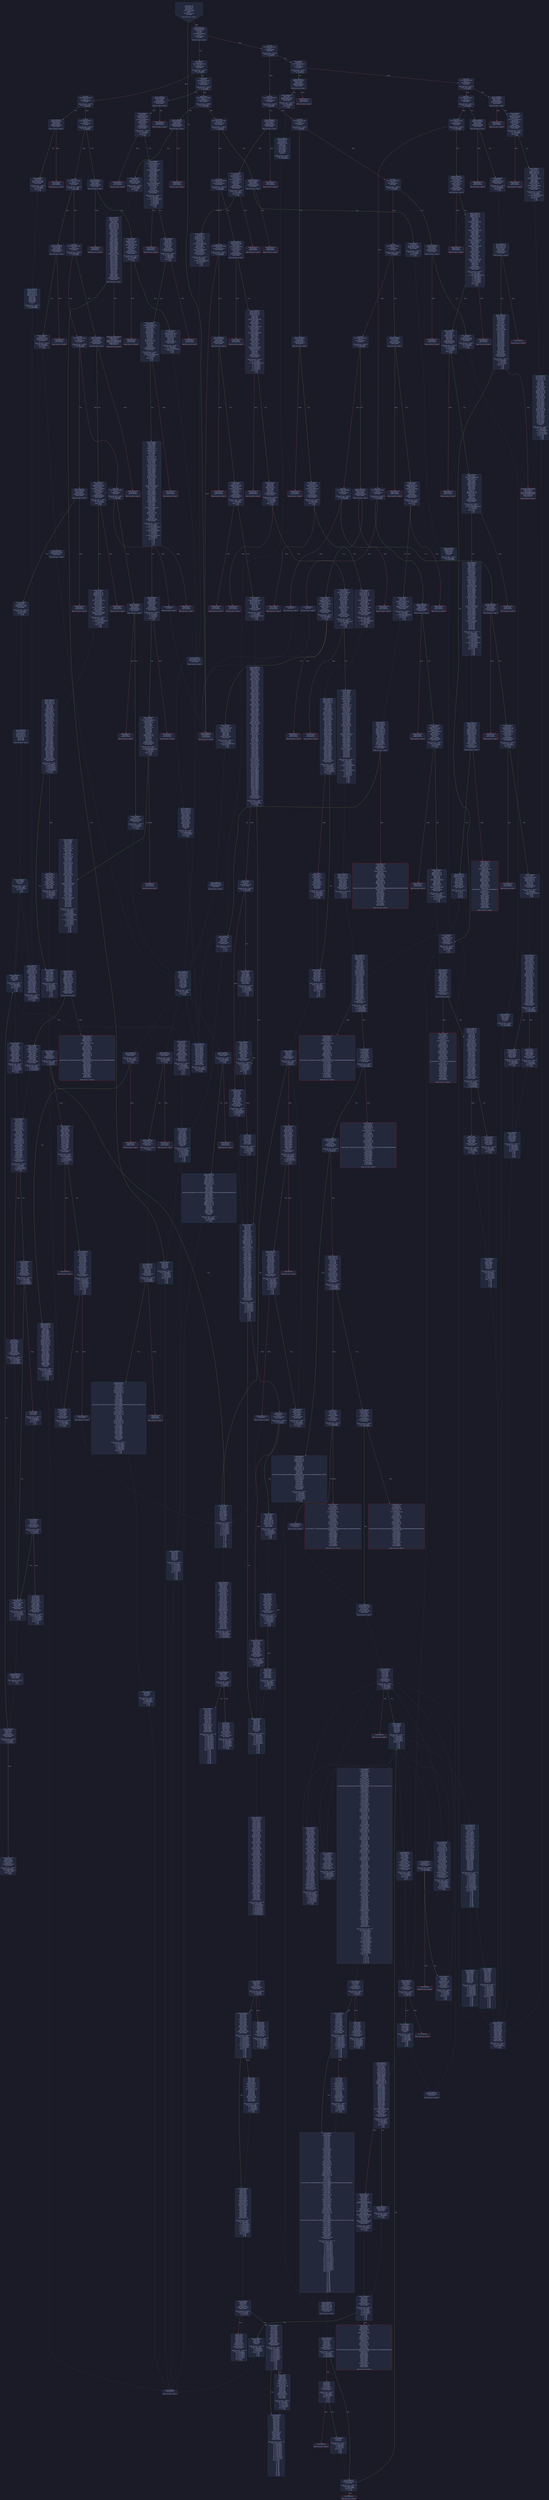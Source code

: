 digraph G {
    node [shape=box, style="filled, rounded", color="#565f89", fontcolor="#c0caf5", fontname="Helvetica", fillcolor="#24283b"];
    edge [color="#414868", fontcolor="#c0caf5", fontname="Helvetica"];
    bgcolor="#1a1b26";
    0 [ label = "[00] PUSH1 80
[02] PUSH1 40
[04] MSTORE
[05] PUSH1 04
[07] CALLDATASIZE
[08] LT
[09] PUSH2 0135
[0c] JUMPI

Stack size req: 0, sizeΔ: 0
" shape = invhouse]
    1 [ label = "[0d] PUSH1 00
[0f] CALLDATALOAD
[10] PUSH1 e0
[12] SHR
[13] DUP1
[14] PUSH4 a4e2d634
[19] GT
[1a] PUSH2 00ab
[1d] JUMPI

Stack size req: 0, sizeΔ: 1
"]
    2 [ label = "[1e] DUP1
[1f] PUSH4 cab59238
[24] GT
[25] PUSH2 006f
[28] JUMPI

Stack size req: 1, sizeΔ: 0
Entry->Op usage:
	0->36:GT:1
"]
    3 [ label = "[29] DUP1
[2a] PUSH4 cab59238
[2f] EQ
[30] PUSH2 076b
[33] JUMPI

Stack size req: 1, sizeΔ: 0
Entry->Op usage:
	0->47:EQ:1
"]
    4 [ label = "[34] DUP1
[35] PUSH4 d4931de9
[3a] EQ
[3b] PUSH2 07a6
[3e] JUMPI

Stack size req: 1, sizeΔ: 0
Entry->Op usage:
	0->58:EQ:1
"]
    5 [ label = "[3f] DUP1
[40] PUSH4 e089b07b
[45] EQ
[46] PUSH2 07e5
[49] JUMPI

Stack size req: 1, sizeΔ: 0
Entry->Op usage:
	0->69:EQ:1
"]
    6 [ label = "[4a] DUP1
[4b] PUSH4 e17a88ac
[50] EQ
[51] PUSH2 07fa
[54] JUMPI

Stack size req: 1, sizeΔ: 0
Entry->Op usage:
	0->80:EQ:1
"]
    7 [ label = "[55] DUP1
[56] PUSH4 f2fde38b
[5b] EQ
[5c] PUSH2 082a
[5f] JUMPI

Stack size req: 1, sizeΔ: 0
Entry->Op usage:
	0->91:EQ:1
"]
    8 [ label = "[60] DUP1
[61] PUSH4 fee99898
[66] EQ
[67] PUSH2 085d
[6a] JUMPI

Stack size req: 1, sizeΔ: 0
Entry->Op usage:
	0->102:EQ:1
"]
    9 [ label = "[6b] PUSH2 0135
[6e] JUMP

Stack size req: 0, sizeΔ: 0
"]
    10 [ label = "[6f] JUMPDEST
[70] DUP1
[71] PUSH4 a4e2d634
[76] EQ
[77] PUSH2 060a
[7a] JUMPI

Stack size req: 1, sizeΔ: 0
Entry->Op usage:
	0->118:EQ:1
"]
    11 [ label = "[7b] DUP1
[7c] PUSH4 a80d2fb4
[81] EQ
[82] PUSH2 061f
[85] JUMPI

Stack size req: 1, sizeΔ: 0
Entry->Op usage:
	0->129:EQ:1
"]
    12 [ label = "[86] DUP1
[87] PUSH4 b4150ee7
[8c] EQ
[8d] PUSH2 065a
[90] JUMPI

Stack size req: 1, sizeΔ: 0
Entry->Op usage:
	0->140:EQ:1
"]
    13 [ label = "[91] DUP1
[92] PUSH4 b51b63f7
[97] EQ
[98] PUSH2 066f
[9b] JUMPI

Stack size req: 1, sizeΔ: 0
Entry->Op usage:
	0->151:EQ:1
"]
    14 [ label = "[9c] DUP1
[9d] PUSH4 b88c9148
[a2] EQ
[a3] PUSH2 0738
[a6] JUMPI

Stack size req: 1, sizeΔ: 0
Entry->Op usage:
	0->162:EQ:1
"]
    15 [ label = "[a7] PUSH2 0135
[aa] JUMP

Stack size req: 0, sizeΔ: 0
"]
    16 [ label = "[ab] JUMPDEST
[ac] DUP1
[ad] PUSH4 5fbe4d1d
[b2] GT
[b3] PUSH2 00fd
[b6] JUMPI

Stack size req: 1, sizeΔ: 0
Entry->Op usage:
	0->178:GT:1
"]
    17 [ label = "[b7] DUP1
[b8] PUSH4 5fbe4d1d
[bd] EQ
[be] PUSH2 04b9
[c1] JUMPI

Stack size req: 1, sizeΔ: 0
Entry->Op usage:
	0->189:EQ:1
"]
    18 [ label = "[c2] DUP1
[c3] PUSH4 6e9821c2
[c8] EQ
[c9] PUSH2 04ea
[cc] JUMPI

Stack size req: 1, sizeΔ: 0
Entry->Op usage:
	0->200:EQ:1
"]
    19 [ label = "[cd] DUP1
[ce] PUSH4 715018a6
[d3] EQ
[d4] PUSH2 0531
[d7] JUMPI

Stack size req: 1, sizeΔ: 0
Entry->Op usage:
	0->211:EQ:1
"]
    20 [ label = "[d8] DUP1
[d9] PUSH4 88a0c3a0
[de] EQ
[df] PUSH2 0546
[e2] JUMPI

Stack size req: 1, sizeΔ: 0
Entry->Op usage:
	0->222:EQ:1
"]
    21 [ label = "[e3] DUP1
[e4] PUSH4 8da5cb5b
[e9] EQ
[ea] PUSH2 05e0
[ed] JUMPI

Stack size req: 1, sizeΔ: 0
Entry->Op usage:
	0->233:EQ:1
"]
    22 [ label = "[ee] DUP1
[ef] PUSH4 8f32d59b
[f4] EQ
[f5] PUSH2 05f5
[f8] JUMPI

Stack size req: 1, sizeΔ: 0
Entry->Op usage:
	0->244:EQ:1
"]
    23 [ label = "[f9] PUSH2 0135
[fc] JUMP

Stack size req: 0, sizeΔ: 0
"]
    24 [ label = "[fd] JUMPDEST
[fe] DUP1
[ff] PUSH4 29de3653
[0104] EQ
[0105] PUSH2 013a
[0108] JUMPI

Stack size req: 1, sizeΔ: 0
Entry->Op usage:
	0->260:EQ:1
"]
    25 [ label = "[0109] DUP1
[010a] PUSH4 3ccfd60b
[010f] EQ
[0110] PUSH2 027e
[0113] JUMPI

Stack size req: 1, sizeΔ: 0
Entry->Op usage:
	0->271:EQ:1
"]
    26 [ label = "[0114] DUP1
[0115] PUSH4 3dbcc8d1
[011a] EQ
[011b] PUSH2 0293
[011e] JUMPI

Stack size req: 1, sizeΔ: 0
Entry->Op usage:
	0->282:EQ:1
"]
    27 [ label = "[011f] DUP1
[0120] PUSH4 4e4a8c0d
[0125] EQ
[0126] PUSH2 02ba
[0129] JUMPI

Stack size req: 1, sizeΔ: 0
Entry->Op usage:
	0->293:EQ:1
"]
    28 [ label = "[012a] DUP1
[012b] PUSH4 5e5c06e2
[0130] EQ
[0131] PUSH2 037a
[0134] JUMPI

Stack size req: 1, sizeΔ: 0
Entry->Op usage:
	0->304:EQ:1
"]
    29 [ label = "[0135] JUMPDEST
[0136] PUSH1 00
[0138] DUP1
[0139] REVERT

Stack size req: 0, sizeΔ: 0
" color = "red"]
    30 [ label = "[013a] JUMPDEST
[013b] CALLVALUE
[013c] DUP1
[013d] ISZERO
[013e] PUSH2 0146
[0141] JUMPI

Stack size req: 0, sizeΔ: 1
"]
    31 [ label = "[0142] PUSH1 00
[0144] DUP1
[0145] REVERT

Stack size req: 0, sizeΔ: 0
" color = "red"]
    32 [ label = "[0146] JUMPDEST
[0147] POP
[0148] PUSH2 027c
[014b] PUSH1 04
[014d] DUP1
[014e] CALLDATASIZE
[014f] SUB
[0150] PUSH1 80
[0152] DUP2
[0153] LT
[0154] ISZERO
[0155] PUSH2 015d
[0158] JUMPI

Stack size req: 1, sizeΔ: 2
Entry->Op usage:
	0->327:POP:0
Entry->Exit:
	0->😵
"]
    33 [ label = "[0159] PUSH1 00
[015b] DUP1
[015c] REVERT

Stack size req: 0, sizeΔ: 0
" color = "red"]
    34 [ label = "[015d] JUMPDEST
[015e] DUP2
[015f] CALLDATALOAD
[0160] SWAP2
[0161] PUSH1 20
[0163] DUP2
[0164] ADD
[0165] CALLDATALOAD
[0166] SWAP2
[0167] DUP2
[0168] ADD
[0169] SWAP1
[016a] PUSH1 60
[016c] DUP2
[016d] ADD
[016e] PUSH1 40
[0170] DUP3
[0171] ADD
[0172] CALLDATALOAD
[0173] PUSH1 01
[0175] PUSH1 20
[0177] SHL
[0178] DUP2
[0179] GT
[017a] ISZERO
[017b] PUSH2 0183
[017e] JUMPI

Stack size req: 2, sizeΔ: 4
Entry->Op usage:
	0->360:ADD:1
	1->351:CALLDATALOAD:0
	1->356:ADD:0
	1->360:ADD:0
	1->365:ADD:0
	1->369:ADD:0
Entry->Exit:
	0->😵
	1->2
"]
    35 [ label = "[017f] PUSH1 00
[0181] DUP1
[0182] REVERT

Stack size req: 0, sizeΔ: 0
" color = "red"]
    36 [ label = "[0183] JUMPDEST
[0184] DUP3
[0185] ADD
[0186] DUP4
[0187] PUSH1 20
[0189] DUP3
[018a] ADD
[018b] GT
[018c] ISZERO
[018d] PUSH2 0195
[0190] JUMPI

Stack size req: 4, sizeΔ: 0
Entry->Op usage:
	0->389:ADD:1
	2->389:ADD:0
	3->395:GT:1
Entry->Exit:
	0->😵
"]
    37 [ label = "[0191] PUSH1 00
[0193] DUP1
[0194] REVERT

Stack size req: 0, sizeΔ: 0
" color = "red"]
    38 [ label = "[0195] JUMPDEST
[0196] DUP1
[0197] CALLDATALOAD
[0198] SWAP1
[0199] PUSH1 20
[019b] ADD
[019c] SWAP2
[019d] DUP5
[019e] PUSH1 01
[01a0] DUP4
[01a1] MUL
[01a2] DUP5
[01a3] ADD
[01a4] GT
[01a5] PUSH1 01
[01a7] PUSH1 20
[01a9] SHL
[01aa] DUP4
[01ab] GT
[01ac] OR
[01ad] ISZERO
[01ae] PUSH2 01b6
[01b1] JUMPI

Stack size req: 4, sizeΔ: 1
Entry->Op usage:
	0->407:CALLDATALOAD:0
	0->411:ADD:1
	3->420:GT:1
Entry->Exit:
	0->😵
	1->0
"]
    39 [ label = "[01b2] PUSH1 00
[01b4] DUP1
[01b5] REVERT

Stack size req: 0, sizeΔ: 0
" color = "red"]
    40 [ label = "[01b6] JUMPDEST
[01b7] SWAP2
[01b8] SWAP1
[01b9] DUP1
[01ba] DUP1
[01bb] PUSH1 1f
[01bd] ADD
[01be] PUSH1 20
[01c0] DUP1
[01c1] SWAP2
[01c2] DIV
[01c3] MUL
[01c4] PUSH1 20
[01c6] ADD
[01c7] PUSH1 40
[01c9] MLOAD
[01ca] SWAP1
[01cb] DUP2
[01cc] ADD
[01cd] PUSH1 40
[01cf] MSTORE
[01d0] DUP1
[01d1] SWAP4
[01d2] SWAP3
[01d3] SWAP2
[01d4] SWAP1
[01d5] DUP2
[01d6] DUP2
[01d7] MSTORE
[01d8] PUSH1 20
[01da] ADD
[01db] DUP4
[01dc] DUP4
[01dd] DUP1
[01de] DUP3
[01df] DUP5
[01e0] CALLDATACOPY
[01e1] PUSH1 00
[01e3] SWAP3
[01e4] ADD
[01e5] SWAP2
[01e6] SWAP1
[01e7] SWAP2
[01e8] MSTORE
[01e9] POP
[01ea] SWAP3
[01eb] SWAP6
[01ec] SWAP5
[01ed] SWAP4
[01ee] PUSH1 20
[01f0] DUP2
[01f1] ADD
[01f2] SWAP4
[01f3] POP
[01f4] CALLDATALOAD
[01f5] SWAP2
[01f6] POP
[01f7] POP
[01f8] PUSH1 01
[01fa] PUSH1 20
[01fc] SHL
[01fd] DUP2
[01fe] GT
[01ff] ISZERO
[0200] PUSH2 0208
[0203] JUMPI

Stack size req: 5, sizeΔ: 0
Entry->Op usage:
	0->497:ADD:0
	0->500:CALLDATALOAD:0
	1->445:ADD:1
	1->471:MSTORE:1
	1->480:CALLDATACOPY:2
	1->484:ADD:1
	1->499:POP:0
	1->503:POP:0
	2->480:CALLDATACOPY:1
	2->489:POP:0
	2->502:POP:0
Entry->Exit:
	0->😵
	1->😵
	2->😵
	3->2
	4->3
"]
    41 [ label = "[0204] PUSH1 00
[0206] DUP1
[0207] REVERT

Stack size req: 0, sizeΔ: 0
" color = "red"]
    42 [ label = "[0208] JUMPDEST
[0209] DUP3
[020a] ADD
[020b] DUP4
[020c] PUSH1 20
[020e] DUP3
[020f] ADD
[0210] GT
[0211] ISZERO
[0212] PUSH2 021a
[0215] JUMPI

Stack size req: 4, sizeΔ: 0
Entry->Op usage:
	0->522:ADD:1
	2->522:ADD:0
	3->528:GT:1
Entry->Exit:
	0->😵
"]
    43 [ label = "[0216] PUSH1 00
[0218] DUP1
[0219] REVERT

Stack size req: 0, sizeΔ: 0
" color = "red"]
    44 [ label = "[021a] JUMPDEST
[021b] DUP1
[021c] CALLDATALOAD
[021d] SWAP1
[021e] PUSH1 20
[0220] ADD
[0221] SWAP2
[0222] DUP5
[0223] PUSH1 01
[0225] DUP4
[0226] MUL
[0227] DUP5
[0228] ADD
[0229] GT
[022a] PUSH1 01
[022c] PUSH1 20
[022e] SHL
[022f] DUP4
[0230] GT
[0231] OR
[0232] ISZERO
[0233] PUSH2 023b
[0236] JUMPI

Stack size req: 4, sizeΔ: 1
Entry->Op usage:
	0->540:CALLDATALOAD:0
	0->544:ADD:1
	3->553:GT:1
Entry->Exit:
	0->😵
	1->0
"]
    45 [ label = "[0237] PUSH1 00
[0239] DUP1
[023a] REVERT

Stack size req: 0, sizeΔ: 0
" color = "red"]
    46 [ label = "[023b] JUMPDEST
[023c] SWAP2
[023d] SWAP1
[023e] DUP1
[023f] DUP1
[0240] PUSH1 1f
[0242] ADD
[0243] PUSH1 20
[0245] DUP1
[0246] SWAP2
[0247] DIV
[0248] MUL
[0249] PUSH1 20
[024b] ADD
[024c] PUSH1 40
[024e] MLOAD
[024f] SWAP1
[0250] DUP2
[0251] ADD
[0252] PUSH1 40
[0254] MSTORE
[0255] DUP1
[0256] SWAP4
[0257] SWAP3
[0258] SWAP2
[0259] SWAP1
[025a] DUP2
[025b] DUP2
[025c] MSTORE
[025d] PUSH1 20
[025f] ADD
[0260] DUP4
[0261] DUP4
[0262] DUP1
[0263] DUP3
[0264] DUP5
[0265] CALLDATACOPY
[0266] PUSH1 00
[0268] SWAP3
[0269] ADD
[026a] SWAP2
[026b] SWAP1
[026c] SWAP2
[026d] MSTORE
[026e] POP
[026f] SWAP3
[0270] SWAP6
[0271] POP
[0272] PUSH2 0898
[0275] SWAP5
[0276] POP
[0277] POP
[0278] POP
[0279] POP
[027a] POP
[027b] JUMP

Stack size req: 5, sizeΔ: -4
Entry->Op usage:
	0->634:POP:0
	1->578:ADD:1
	1->604:MSTORE:1
	1->613:CALLDATACOPY:2
	1->617:ADD:1
	1->631:POP:0
	1->633:POP:0
	2->613:CALLDATACOPY:1
	2->622:POP:0
	2->632:POP:0
	3->630:POP:0
	4->625:POP:0
Entry->Exit:
	0->😵
	1->😵
	2->😵
	3->😵
	4->😵
"]
    47 [ label = "[027c] JUMPDEST
[027d] STOP

Stack size req: 0, sizeΔ: 0
" color = "darkblue"]
    48 [ label = "[027e] JUMPDEST
[027f] CALLVALUE
[0280] DUP1
[0281] ISZERO
[0282] PUSH2 028a
[0285] JUMPI

Stack size req: 0, sizeΔ: 1
"]
    49 [ label = "[0286] PUSH1 00
[0288] DUP1
[0289] REVERT

Stack size req: 0, sizeΔ: 0
" color = "red"]
    50 [ label = "[028a] JUMPDEST
[028b] POP
[028c] PUSH2 027c
[028f] PUSH2 094a
[0292] JUMP

Stack size req: 1, sizeΔ: 0
Entry->Op usage:
	0->651:POP:0
Entry->Exit:
	0->😵
"]
    51 [ label = "[0293] JUMPDEST
[0294] CALLVALUE
[0295] DUP1
[0296] ISZERO
[0297] PUSH2 029f
[029a] JUMPI

Stack size req: 0, sizeΔ: 1
"]
    52 [ label = "[029b] PUSH1 00
[029d] DUP1
[029e] REVERT

Stack size req: 0, sizeΔ: 0
" color = "red"]
    53 [ label = "[029f] JUMPDEST
[02a0] POP
[02a1] PUSH2 02a8
[02a4] PUSH2 0995
[02a7] JUMP

Stack size req: 1, sizeΔ: 0
Entry->Op usage:
	0->672:POP:0
Entry->Exit:
	0->😵
"]
    54 [ label = "[02a8] JUMPDEST
[02a9] PUSH1 40
[02ab] DUP1
[02ac] MLOAD
[02ad] SWAP2
[02ae] DUP3
[02af] MSTORE
[02b0] MLOAD
[02b1] SWAP1
[02b2] DUP2
[02b3] SWAP1
[02b4] SUB
[02b5] PUSH1 20
[02b7] ADD
[02b8] SWAP1
[02b9] RETURN

Stack size req: 1, sizeΔ: -1
Entry->Op usage:
	0->687:MSTORE:1
Entry->Exit:
	0->😵
" color = "darkblue"]
    55 [ label = "[02ba] JUMPDEST
[02bb] PUSH2 02a8
[02be] PUSH1 04
[02c0] DUP1
[02c1] CALLDATASIZE
[02c2] SUB
[02c3] PUSH1 80
[02c5] DUP2
[02c6] LT
[02c7] ISZERO
[02c8] PUSH2 02d0
[02cb] JUMPI

Stack size req: 0, sizeΔ: 3
"]
    56 [ label = "[02cc] PUSH1 00
[02ce] DUP1
[02cf] REVERT

Stack size req: 0, sizeΔ: 0
" color = "red"]
    57 [ label = "[02d0] JUMPDEST
[02d1] PUSH1 01
[02d3] PUSH1 01
[02d5] PUSH1 a0
[02d7] SHL
[02d8] SUB
[02d9] DUP3
[02da] CALLDATALOAD
[02db] AND
[02dc] SWAP2
[02dd] PUSH1 20
[02df] DUP2
[02e0] ADD
[02e1] CALLDATALOAD
[02e2] SWAP2
[02e3] PUSH1 40
[02e5] DUP3
[02e6] ADD
[02e7] CALLDATALOAD
[02e8] SWAP2
[02e9] SWAP1
[02ea] DUP2
[02eb] ADD
[02ec] SWAP1
[02ed] PUSH1 80
[02ef] DUP2
[02f0] ADD
[02f1] PUSH1 60
[02f3] DUP3
[02f4] ADD
[02f5] CALLDATALOAD
[02f6] PUSH1 01
[02f8] PUSH1 20
[02fa] SHL
[02fb] DUP2
[02fc] GT
[02fd] ISZERO
[02fe] PUSH2 0306
[0301] JUMPI

Stack size req: 2, sizeΔ: 5
Entry->Op usage:
	0->747:ADD:1
	1->730:CALLDATALOAD:0
	1->736:ADD:0
	1->742:ADD:0
	1->747:ADD:0
	1->752:ADD:0
	1->756:ADD:0
Entry->Exit:
	0->😵
	1->2
"]
    58 [ label = "[0302] PUSH1 00
[0304] DUP1
[0305] REVERT

Stack size req: 0, sizeΔ: 0
" color = "red"]
    59 [ label = "[0306] JUMPDEST
[0307] DUP3
[0308] ADD
[0309] DUP4
[030a] PUSH1 20
[030c] DUP3
[030d] ADD
[030e] GT
[030f] ISZERO
[0310] PUSH2 0318
[0313] JUMPI

Stack size req: 4, sizeΔ: 0
Entry->Op usage:
	0->776:ADD:1
	2->776:ADD:0
	3->782:GT:1
Entry->Exit:
	0->😵
"]
    60 [ label = "[0314] PUSH1 00
[0316] DUP1
[0317] REVERT

Stack size req: 0, sizeΔ: 0
" color = "red"]
    61 [ label = "[0318] JUMPDEST
[0319] DUP1
[031a] CALLDATALOAD
[031b] SWAP1
[031c] PUSH1 20
[031e] ADD
[031f] SWAP2
[0320] DUP5
[0321] PUSH1 01
[0323] DUP4
[0324] MUL
[0325] DUP5
[0326] ADD
[0327] GT
[0328] PUSH1 01
[032a] PUSH1 20
[032c] SHL
[032d] DUP4
[032e] GT
[032f] OR
[0330] ISZERO
[0331] PUSH2 0339
[0334] JUMPI

Stack size req: 4, sizeΔ: 1
Entry->Op usage:
	0->794:CALLDATALOAD:0
	0->798:ADD:1
	3->807:GT:1
Entry->Exit:
	0->😵
	1->0
"]
    62 [ label = "[0335] PUSH1 00
[0337] DUP1
[0338] REVERT

Stack size req: 0, sizeΔ: 0
" color = "red"]
    63 [ label = "[0339] JUMPDEST
[033a] SWAP2
[033b] SWAP1
[033c] DUP1
[033d] DUP1
[033e] PUSH1 1f
[0340] ADD
[0341] PUSH1 20
[0343] DUP1
[0344] SWAP2
[0345] DIV
[0346] MUL
[0347] PUSH1 20
[0349] ADD
[034a] PUSH1 40
[034c] MLOAD
[034d] SWAP1
[034e] DUP2
[034f] ADD
[0350] PUSH1 40
[0352] MSTORE
[0353] DUP1
[0354] SWAP4
[0355] SWAP3
[0356] SWAP2
[0357] SWAP1
[0358] DUP2
[0359] DUP2
[035a] MSTORE
[035b] PUSH1 20
[035d] ADD
[035e] DUP4
[035f] DUP4
[0360] DUP1
[0361] DUP3
[0362] DUP5
[0363] CALLDATACOPY
[0364] PUSH1 00
[0366] SWAP3
[0367] ADD
[0368] SWAP2
[0369] SWAP1
[036a] SWAP2
[036b] MSTORE
[036c] POP
[036d] SWAP3
[036e] SWAP6
[036f] POP
[0370] PUSH2 099b
[0373] SWAP5
[0374] POP
[0375] POP
[0376] POP
[0377] POP
[0378] POP
[0379] JUMP

Stack size req: 5, sizeΔ: -4
Entry->Op usage:
	0->888:POP:0
	1->832:ADD:1
	1->858:MSTORE:1
	1->867:CALLDATACOPY:2
	1->871:ADD:1
	1->885:POP:0
	1->887:POP:0
	2->867:CALLDATACOPY:1
	2->876:POP:0
	2->886:POP:0
	3->884:POP:0
	4->879:POP:0
Entry->Exit:
	0->😵
	1->😵
	2->😵
	3->😵
	4->😵
"]
    64 [ label = "[037a] JUMPDEST
[037b] CALLVALUE
[037c] DUP1
[037d] ISZERO
[037e] PUSH2 0386
[0381] JUMPI

Stack size req: 0, sizeΔ: 1
"]
    65 [ label = "[0382] PUSH1 00
[0384] DUP1
[0385] REVERT

Stack size req: 0, sizeΔ: 0
" color = "red"]
    66 [ label = "[0386] JUMPDEST
[0387] POP
[0388] PUSH2 03ad
[038b] PUSH1 04
[038d] DUP1
[038e] CALLDATASIZE
[038f] SUB
[0390] PUSH1 20
[0392] DUP2
[0393] LT
[0394] ISZERO
[0395] PUSH2 039d
[0398] JUMPI

Stack size req: 1, sizeΔ: 2
Entry->Op usage:
	0->903:POP:0
Entry->Exit:
	0->😵
"]
    67 [ label = "[0399] PUSH1 00
[039b] DUP1
[039c] REVERT

Stack size req: 0, sizeΔ: 0
" color = "red"]
    68 [ label = "[039d] JUMPDEST
[039e] POP
[039f] CALLDATALOAD
[03a0] PUSH1 01
[03a2] PUSH1 01
[03a4] PUSH1 a0
[03a6] SHL
[03a7] SUB
[03a8] AND
[03a9] PUSH2 09b8
[03ac] JUMP

Stack size req: 2, sizeΔ: -1
Entry->Op usage:
	0->926:POP:0
	1->927:CALLDATALOAD:0
Entry->Exit:
	0->😵
	1->😵
"]
    69 [ label = "[03ad] JUMPDEST
[03ae] PUSH1 40
[03b0] MLOAD
[03b1] DUP1
[03b2] DUP10
[03b3] ISZERO
[03b4] ISZERO
[03b5] ISZERO
[03b6] ISZERO
[03b7] DUP2
[03b8] MSTORE
[03b9] PUSH1 20
[03bb] ADD
[03bc] DUP9
[03bd] DUP2
[03be] MSTORE
[03bf] PUSH1 20
[03c1] ADD
[03c2] DUP8
[03c3] DUP2
[03c4] MSTORE
[03c5] PUSH1 20
[03c7] ADD
[03c8] DUP7
[03c9] DUP2
[03ca] MSTORE
[03cb] PUSH1 20
[03cd] ADD
[03ce] DUP6
[03cf] DUP2
[03d0] MSTORE
[03d1] PUSH1 20
[03d3] ADD
[03d4] DUP5
[03d5] DUP2
[03d6] MSTORE
[03d7] PUSH1 20
[03d9] ADD
[03da] DUP1
[03db] PUSH1 20
[03dd] ADD
[03de] DUP1
[03df] PUSH1 20
[03e1] ADD
[03e2] DUP4
[03e3] DUP2
[03e4] SUB
[03e5] DUP4
[03e6] MSTORE
[03e7] DUP6
[03e8] DUP2
[03e9] DUP2
[03ea] MLOAD
[03eb] DUP2
[03ec] MSTORE
[03ed] PUSH1 20
[03ef] ADD
[03f0] SWAP2
[03f1] POP
[03f2] DUP1
[03f3] MLOAD
[03f4] SWAP1
[03f5] PUSH1 20
[03f7] ADD
[03f8] SWAP1
[03f9] DUP1
[03fa] DUP4
[03fb] DUP4
[03fc] PUSH1 00

Stack size req: 8, sizeΔ: 10
Entry->Op usage:
	1->1002:MLOAD:0
	1->1011:MLOAD:0
	1->1015:ADD:1
	2->982:MSTORE:1
	3->976:MSTORE:1
	4->970:MSTORE:1
	5->964:MSTORE:1
	6->958:MSTORE:1
	7->947:ISZERO:0
"]
    70 [ label = "[03fe] JUMPDEST
[03ff] DUP4
[0400] DUP2
[0401] LT
[0402] ISZERO
[0403] PUSH2 0416
[0406] JUMPI

Stack size req: 4, sizeΔ: 0
Entry->Op usage:
	0->1025:LT:0
	3->1025:LT:1
"]
    71 [ label = "[0407] DUP2
[0408] DUP2
[0409] ADD
[040a] MLOAD
[040b] DUP4
[040c] DUP3
[040d] ADD
[040e] MSTORE
[040f] PUSH1 20
[0411] ADD
[0412] PUSH2 03fe
[0415] JUMP

Stack size req: 3, sizeΔ: 0
Entry->Op usage:
	0->1033:ADD:0
	0->1037:ADD:0
	0->1041:ADD:1
	1->1033:ADD:1
	2->1037:ADD:1
Entry->Exit:
	0->😵
"]
    72 [ label = "[0416] JUMPDEST
[0417] POP
[0418] POP
[0419] POP
[041a] POP
[041b] SWAP1
[041c] POP
[041d] SWAP1
[041e] DUP2
[041f] ADD
[0420] SWAP1
[0421] PUSH1 1f
[0423] AND
[0424] DUP1
[0425] ISZERO
[0426] PUSH2 0443
[0429] JUMPI

Stack size req: 7, sizeΔ: -5
Entry->Op usage:
	0->1047:POP:0
	1->1048:POP:0
	2->1049:POP:0
	3->1050:POP:0
	4->1055:ADD:0
	4->1059:AND:1
	4->1061:ISZERO:0
	5->1052:POP:0
	6->1055:ADD:1
Entry->Exit:
	0->😵
	1->😵
	2->😵
	3->😵
	4->0
	5->😵
	6->😵
"]
    73 [ label = "[042a] DUP1
[042b] DUP3
[042c] SUB
[042d] DUP1
[042e] MLOAD
[042f] PUSH1 01
[0431] DUP4
[0432] PUSH1 20
[0434] SUB
[0435] PUSH2 0100
[0438] EXP
[0439] SUB
[043a] NOT
[043b] AND
[043c] DUP2
[043d] MSTORE
[043e] PUSH1 20
[0440] ADD
[0441] SWAP2
[0442] POP

Stack size req: 2, sizeΔ: 0
Entry->Op usage:
	0->1068:SUB:1
	0->1076:SUB:1
	1->1068:SUB:0
	1->1090:POP:0
Entry->Exit:
	1->😵
"]
    74 [ label = "[0443] JUMPDEST
[0444] POP
[0445] DUP4
[0446] DUP2
[0447] SUB
[0448] DUP3
[0449] MSTORE
[044a] DUP5
[044b] MLOAD
[044c] DUP2
[044d] MSTORE
[044e] DUP5
[044f] MLOAD
[0450] PUSH1 20
[0452] SWAP2
[0453] DUP3
[0454] ADD
[0455] SWAP2
[0456] DUP7
[0457] ADD
[0458] SWAP1
[0459] DUP1
[045a] DUP4
[045b] DUP4
[045c] PUSH1 00

Stack size req: 6, sizeΔ: 5
Entry->Op usage:
	0->1092:POP:0
	1->1095:SUB:0
	1->1101:MSTORE:0
	1->1108:ADD:1
	2->1097:MSTORE:0
	4->1095:SUB:1
	5->1099:MLOAD:0
	5->1103:MLOAD:0
	5->1111:ADD:0
Entry->Exit:
	0->😵
	1->😵
"]
    75 [ label = "[045e] JUMPDEST
[045f] DUP4
[0460] DUP2
[0461] LT
[0462] ISZERO
[0463] PUSH2 0476
[0466] JUMPI

Stack size req: 4, sizeΔ: 0
Entry->Op usage:
	0->1121:LT:0
	3->1121:LT:1
"]
    76 [ label = "[0467] DUP2
[0468] DUP2
[0469] ADD
[046a] MLOAD
[046b] DUP4
[046c] DUP3
[046d] ADD
[046e] MSTORE
[046f] PUSH1 20
[0471] ADD
[0472] PUSH2 045e
[0475] JUMP

Stack size req: 3, sizeΔ: 0
Entry->Op usage:
	0->1129:ADD:0
	0->1133:ADD:0
	0->1137:ADD:1
	1->1129:ADD:1
	2->1133:ADD:1
Entry->Exit:
	0->😵
"]
    77 [ label = "[0476] JUMPDEST
[0477] POP
[0478] POP
[0479] POP
[047a] POP
[047b] SWAP1
[047c] POP
[047d] SWAP1
[047e] DUP2
[047f] ADD
[0480] SWAP1
[0481] PUSH1 1f
[0483] AND
[0484] DUP1
[0485] ISZERO
[0486] PUSH2 04a3
[0489] JUMPI

Stack size req: 7, sizeΔ: -5
Entry->Op usage:
	0->1143:POP:0
	1->1144:POP:0
	2->1145:POP:0
	3->1146:POP:0
	4->1151:ADD:0
	4->1155:AND:1
	4->1157:ISZERO:0
	5->1148:POP:0
	6->1151:ADD:1
Entry->Exit:
	0->😵
	1->😵
	2->😵
	3->😵
	4->0
	5->😵
	6->😵
"]
    78 [ label = "[048a] DUP1
[048b] DUP3
[048c] SUB
[048d] DUP1
[048e] MLOAD
[048f] PUSH1 01
[0491] DUP4
[0492] PUSH1 20
[0494] SUB
[0495] PUSH2 0100
[0498] EXP
[0499] SUB
[049a] NOT
[049b] AND
[049c] DUP2
[049d] MSTORE
[049e] PUSH1 20
[04a0] ADD
[04a1] SWAP2
[04a2] POP

Stack size req: 2, sizeΔ: 0
Entry->Op usage:
	0->1164:SUB:1
	0->1172:SUB:1
	1->1164:SUB:0
	1->1186:POP:0
Entry->Exit:
	1->😵
"]
    79 [ label = "[04a3] JUMPDEST
[04a4] POP
[04a5] SWAP11
[04a6] POP
[04a7] POP
[04a8] POP
[04a9] POP
[04aa] POP
[04ab] POP
[04ac] POP
[04ad] POP
[04ae] POP
[04af] POP
[04b0] POP
[04b1] PUSH1 40
[04b3] MLOAD
[04b4] DUP1
[04b5] SWAP2
[04b6] SUB
[04b7] SWAP1
[04b8] RETURN

Stack size req: 13, sizeΔ: -13
Entry->Op usage:
	0->1188:POP:0
	1->1206:SUB:0
	2->1191:POP:0
	3->1192:POP:0
	4->1193:POP:0
	5->1194:POP:0
	6->1195:POP:0
	7->1196:POP:0
	8->1197:POP:0
	9->1198:POP:0
	10->1199:POP:0
	11->1200:POP:0
	12->1190:POP:0
Entry->Exit:
	0->😵
	1->😵
	2->😵
	3->😵
	4->😵
	5->😵
	6->😵
	7->😵
	8->😵
	9->😵
	10->😵
	11->😵
	12->😵
" color = "darkblue"]
    80 [ label = "[04b9] JUMPDEST
[04ba] CALLVALUE
[04bb] DUP1
[04bc] ISZERO
[04bd] PUSH2 04c5
[04c0] JUMPI

Stack size req: 0, sizeΔ: 1
"]
    81 [ label = "[04c1] PUSH1 00
[04c3] DUP1
[04c4] REVERT

Stack size req: 0, sizeΔ: 0
" color = "red"]
    82 [ label = "[04c5] JUMPDEST
[04c6] POP
[04c7] PUSH2 04ce
[04ca] PUSH2 0b15
[04cd] JUMP

Stack size req: 1, sizeΔ: 0
Entry->Op usage:
	0->1222:POP:0
Entry->Exit:
	0->😵
"]
    83 [ label = "[04ce] JUMPDEST
[04cf] PUSH1 40
[04d1] DUP1
[04d2] MLOAD
[04d3] PUSH1 01
[04d5] PUSH1 01
[04d7] PUSH1 a0
[04d9] SHL
[04da] SUB
[04db] SWAP1
[04dc] SWAP3
[04dd] AND
[04de] DUP3
[04df] MSTORE
[04e0] MLOAD
[04e1] SWAP1
[04e2] DUP2
[04e3] SWAP1
[04e4] SUB
[04e5] PUSH1 20
[04e7] ADD
[04e8] SWAP1
[04e9] RETURN

Stack size req: 1, sizeΔ: -1
Entry->Op usage:
	0->1245:AND:0
	0->1247:MSTORE:1
Entry->Exit:
	0->😵
" color = "darkblue"]
    84 [ label = "[04ea] JUMPDEST
[04eb] CALLVALUE
[04ec] DUP1
[04ed] ISZERO
[04ee] PUSH2 04f6
[04f1] JUMPI

Stack size req: 0, sizeΔ: 1
"]
    85 [ label = "[04f2] PUSH1 00
[04f4] DUP1
[04f5] REVERT

Stack size req: 0, sizeΔ: 0
" color = "red"]
    86 [ label = "[04f6] JUMPDEST
[04f7] POP
[04f8] PUSH2 051d
[04fb] PUSH1 04
[04fd] DUP1
[04fe] CALLDATASIZE
[04ff] SUB
[0500] PUSH1 20
[0502] DUP2
[0503] LT
[0504] ISZERO
[0505] PUSH2 050d
[0508] JUMPI

Stack size req: 1, sizeΔ: 2
Entry->Op usage:
	0->1271:POP:0
Entry->Exit:
	0->😵
"]
    87 [ label = "[0509] PUSH1 00
[050b] DUP1
[050c] REVERT

Stack size req: 0, sizeΔ: 0
" color = "red"]
    88 [ label = "[050d] JUMPDEST
[050e] POP
[050f] CALLDATALOAD
[0510] PUSH1 01
[0512] PUSH1 01
[0514] PUSH1 a0
[0516] SHL
[0517] SUB
[0518] AND
[0519] PUSH2 0b24
[051c] JUMP

Stack size req: 2, sizeΔ: -1
Entry->Op usage:
	0->1294:POP:0
	1->1295:CALLDATALOAD:0
Entry->Exit:
	0->😵
	1->😵
"]
    89 [ label = "[051d] JUMPDEST
[051e] PUSH1 40
[0520] DUP1
[0521] MLOAD
[0522] SWAP2
[0523] ISZERO
[0524] ISZERO
[0525] DUP3
[0526] MSTORE
[0527] MLOAD
[0528] SWAP1
[0529] DUP2
[052a] SWAP1
[052b] SUB
[052c] PUSH1 20
[052e] ADD
[052f] SWAP1
[0530] RETURN

Stack size req: 1, sizeΔ: -1
Entry->Op usage:
	0->1315:ISZERO:0
Entry->Exit:
	0->😵
" color = "darkblue"]
    90 [ label = "[0531] JUMPDEST
[0532] CALLVALUE
[0533] DUP1
[0534] ISZERO
[0535] PUSH2 053d
[0538] JUMPI

Stack size req: 0, sizeΔ: 1
"]
    91 [ label = "[0539] PUSH1 00
[053b] DUP1
[053c] REVERT

Stack size req: 0, sizeΔ: 0
" color = "red"]
    92 [ label = "[053d] JUMPDEST
[053e] POP
[053f] PUSH2 027c
[0542] PUSH2 0b39
[0545] JUMP

Stack size req: 1, sizeΔ: 0
Entry->Op usage:
	0->1342:POP:0
Entry->Exit:
	0->😵
"]
    93 [ label = "[0546] JUMPDEST
[0547] CALLVALUE
[0548] DUP1
[0549] ISZERO
[054a] PUSH2 0552
[054d] JUMPI

Stack size req: 0, sizeΔ: 1
"]
    94 [ label = "[054e] PUSH1 00
[0550] DUP1
[0551] REVERT

Stack size req: 0, sizeΔ: 0
" color = "red"]
    95 [ label = "[0552] JUMPDEST
[0553] POP
[0554] PUSH2 0585
[0557] PUSH1 04
[0559] DUP1
[055a] CALLDATASIZE
[055b] SUB
[055c] PUSH1 60
[055e] DUP2
[055f] LT
[0560] ISZERO
[0561] PUSH2 0569
[0564] JUMPI

Stack size req: 1, sizeΔ: 2
Entry->Op usage:
	0->1363:POP:0
Entry->Exit:
	0->😵
"]
    96 [ label = "[0565] PUSH1 00
[0567] DUP1
[0568] REVERT

Stack size req: 0, sizeΔ: 0
" color = "red"]
    97 [ label = "[0569] JUMPDEST
[056a] POP
[056b] PUSH1 01
[056d] PUSH1 01
[056f] PUSH1 a0
[0571] SHL
[0572] SUB
[0573] DUP2
[0574] CALLDATALOAD
[0575] AND
[0576] SWAP1
[0577] PUSH1 20
[0579] DUP2
[057a] ADD
[057b] CALLDATALOAD
[057c] SWAP1
[057d] PUSH1 40
[057f] ADD
[0580] CALLDATALOAD
[0581] PUSH2 0b94
[0584] JUMP

Stack size req: 2, sizeΔ: 1
Entry->Op usage:
	0->1386:POP:0
	1->1396:CALLDATALOAD:0
	1->1402:ADD:0
	1->1407:ADD:1
Entry->Exit:
	0->😵
	1->😵
"]
    98 [ label = "[0585] JUMPDEST
[0586] PUSH1 40
[0588] MLOAD
[0589] DUP1
[058a] DUP4
[058b] DUP2
[058c] MSTORE
[058d] PUSH1 20
[058f] ADD
[0590] DUP1
[0591] PUSH1 20
[0593] ADD
[0594] DUP3
[0595] DUP2
[0596] SUB
[0597] DUP3
[0598] MSTORE
[0599] DUP4
[059a] DUP2
[059b] DUP2
[059c] MLOAD
[059d] DUP2
[059e] MSTORE
[059f] PUSH1 20
[05a1] ADD
[05a2] SWAP2
[05a3] POP
[05a4] DUP1
[05a5] MLOAD
[05a6] SWAP1
[05a7] PUSH1 20
[05a9] ADD
[05aa] SWAP1
[05ab] PUSH1 20
[05ad] MUL
[05ae] DUP1
[05af] DUP4
[05b0] DUP4
[05b1] PUSH1 00

Stack size req: 2, sizeΔ: 9
Entry->Op usage:
	0->1436:MLOAD:0
	0->1445:MLOAD:0
	0->1449:ADD:1
	1->1420:MSTORE:1
"]
    99 [ label = "[05b3] JUMPDEST
[05b4] DUP4
[05b5] DUP2
[05b6] LT
[05b7] ISZERO
[05b8] PUSH2 05cb
[05bb] JUMPI

Stack size req: 4, sizeΔ: 0
Entry->Op usage:
	0->1462:LT:0
	3->1462:LT:1
"]
    100 [ label = "[05bc] DUP2
[05bd] DUP2
[05be] ADD
[05bf] MLOAD
[05c0] DUP4
[05c1] DUP3
[05c2] ADD
[05c3] MSTORE
[05c4] PUSH1 20
[05c6] ADD
[05c7] PUSH2 05b3
[05ca] JUMP

Stack size req: 3, sizeΔ: 0
Entry->Op usage:
	0->1470:ADD:0
	0->1474:ADD:0
	0->1478:ADD:1
	1->1470:ADD:1
	2->1474:ADD:1
Entry->Exit:
	0->😵
"]
    101 [ label = "[05cb] JUMPDEST
[05cc] POP
[05cd] POP
[05ce] POP
[05cf] POP
[05d0] SWAP1
[05d1] POP
[05d2] ADD
[05d3] SWAP4
[05d4] POP
[05d5] POP
[05d6] POP
[05d7] POP
[05d8] PUSH1 40
[05da] MLOAD
[05db] DUP1
[05dc] SWAP2
[05dd] SUB
[05de] SWAP1
[05df] RETURN

Stack size req: 11, sizeΔ: -11
Entry->Op usage:
	0->1484:POP:0
	1->1485:POP:0
	2->1486:POP:0
	3->1487:POP:0
	4->1490:ADD:0
	5->1489:POP:0
	6->1490:ADD:1
	7->1493:POP:0
	8->1494:POP:0
	9->1495:POP:0
	10->1492:POP:0
Entry->Exit:
	0->😵
	1->😵
	2->😵
	3->😵
	4->😵
	5->😵
	6->😵
	7->😵
	8->😵
	9->😵
	10->😵
" color = "darkblue"]
    102 [ label = "[05e0] JUMPDEST
[05e1] CALLVALUE
[05e2] DUP1
[05e3] ISZERO
[05e4] PUSH2 05ec
[05e7] JUMPI

Stack size req: 0, sizeΔ: 1
"]
    103 [ label = "[05e8] PUSH1 00
[05ea] DUP1
[05eb] REVERT

Stack size req: 0, sizeΔ: 0
" color = "red"]
    104 [ label = "[05ec] JUMPDEST
[05ed] POP
[05ee] PUSH2 04ce
[05f1] PUSH2 0c46
[05f4] JUMP

Stack size req: 1, sizeΔ: 0
Entry->Op usage:
	0->1517:POP:0
Entry->Exit:
	0->😵
"]
    105 [ label = "[05f5] JUMPDEST
[05f6] CALLVALUE
[05f7] DUP1
[05f8] ISZERO
[05f9] PUSH2 0601
[05fc] JUMPI

Stack size req: 0, sizeΔ: 1
"]
    106 [ label = "[05fd] PUSH1 00
[05ff] DUP1
[0600] REVERT

Stack size req: 0, sizeΔ: 0
" color = "red"]
    107 [ label = "[0601] JUMPDEST
[0602] POP
[0603] PUSH2 051d
[0606] PUSH2 0c56
[0609] JUMP

Stack size req: 1, sizeΔ: 0
Entry->Op usage:
	0->1538:POP:0
Entry->Exit:
	0->😵
"]
    108 [ label = "[060a] JUMPDEST
[060b] CALLVALUE
[060c] DUP1
[060d] ISZERO
[060e] PUSH2 0616
[0611] JUMPI

Stack size req: 0, sizeΔ: 1
"]
    109 [ label = "[0612] PUSH1 00
[0614] DUP1
[0615] REVERT

Stack size req: 0, sizeΔ: 0
" color = "red"]
    110 [ label = "[0616] JUMPDEST
[0617] POP
[0618] PUSH2 051d
[061b] PUSH2 0c67
[061e] JUMP

Stack size req: 1, sizeΔ: 0
Entry->Op usage:
	0->1559:POP:0
Entry->Exit:
	0->😵
"]
    111 [ label = "[061f] JUMPDEST
[0620] CALLVALUE
[0621] DUP1
[0622] ISZERO
[0623] PUSH2 062b
[0626] JUMPI

Stack size req: 0, sizeΔ: 1
"]
    112 [ label = "[0627] PUSH1 00
[0629] DUP1
[062a] REVERT

Stack size req: 0, sizeΔ: 0
" color = "red"]
    113 [ label = "[062b] JUMPDEST
[062c] POP
[062d] PUSH2 02a8
[0630] PUSH1 04
[0632] DUP1
[0633] CALLDATASIZE
[0634] SUB
[0635] PUSH1 40
[0637] DUP2
[0638] LT
[0639] ISZERO
[063a] PUSH2 0642
[063d] JUMPI

Stack size req: 1, sizeΔ: 2
Entry->Op usage:
	0->1580:POP:0
Entry->Exit:
	0->😵
"]
    114 [ label = "[063e] PUSH1 00
[0640] DUP1
[0641] REVERT

Stack size req: 0, sizeΔ: 0
" color = "red"]
    115 [ label = "[0642] JUMPDEST
[0643] POP
[0644] PUSH1 01
[0646] PUSH1 01
[0648] PUSH1 a0
[064a] SHL
[064b] SUB
[064c] DUP2
[064d] CALLDATALOAD
[064e] DUP2
[064f] AND
[0650] SWAP2
[0651] PUSH1 20
[0653] ADD
[0654] CALLDATALOAD
[0655] AND
[0656] PUSH2 0c77
[0659] JUMP

Stack size req: 2, sizeΔ: 0
Entry->Op usage:
	0->1603:POP:0
	1->1613:CALLDATALOAD:0
	1->1619:ADD:1
Entry->Exit:
	0->😵
	1->😵
"]
    116 [ label = "[065a] JUMPDEST
[065b] CALLVALUE
[065c] DUP1
[065d] ISZERO
[065e] PUSH2 0666
[0661] JUMPI

Stack size req: 0, sizeΔ: 1
"]
    117 [ label = "[0662] PUSH1 00
[0664] DUP1
[0665] REVERT

Stack size req: 0, sizeΔ: 0
" color = "red"]
    118 [ label = "[0666] JUMPDEST
[0667] POP
[0668] PUSH2 027c
[066b] PUSH2 0ca7
[066e] JUMP

Stack size req: 1, sizeΔ: 0
Entry->Op usage:
	0->1639:POP:0
Entry->Exit:
	0->😵
"]
    119 [ label = "[066f] JUMPDEST
[0670] PUSH2 02a8
[0673] PUSH1 04
[0675] DUP1
[0676] CALLDATASIZE
[0677] SUB
[0678] PUSH1 a0
[067a] DUP2
[067b] LT
[067c] ISZERO
[067d] PUSH2 0685
[0680] JUMPI

Stack size req: 0, sizeΔ: 3
"]
    120 [ label = "[0681] PUSH1 00
[0683] DUP1
[0684] REVERT

Stack size req: 0, sizeΔ: 0
" color = "red"]
    121 [ label = "[0685] JUMPDEST
[0686] PUSH1 01
[0688] PUSH1 01
[068a] PUSH1 a0
[068c] SHL
[068d] SUB
[068e] DUP3
[068f] CALLDATALOAD
[0690] DUP2
[0691] AND
[0692] SWAP3
[0693] PUSH1 20
[0695] DUP2
[0696] ADD
[0697] CALLDATALOAD
[0698] SWAP1
[0699] SWAP2
[069a] AND
[069b] SWAP2
[069c] PUSH1 40
[069e] DUP3
[069f] ADD
[06a0] CALLDATALOAD
[06a1] SWAP2
[06a2] PUSH1 60
[06a4] DUP2
[06a5] ADD
[06a6] CALLDATALOAD
[06a7] SWAP2
[06a8] DUP2
[06a9] ADD
[06aa] SWAP1
[06ab] PUSH1 a0
[06ad] DUP2
[06ae] ADD
[06af] PUSH1 80
[06b1] DUP3
[06b2] ADD
[06b3] CALLDATALOAD
[06b4] PUSH1 01
[06b6] PUSH1 20
[06b8] SHL
[06b9] DUP2
[06ba] GT
[06bb] ISZERO
[06bc] PUSH2 06c4
[06bf] JUMPI

Stack size req: 2, sizeΔ: 6
Entry->Op usage:
	0->1705:ADD:1
	1->1679:CALLDATALOAD:0
	1->1686:ADD:0
	1->1695:ADD:0
	1->1701:ADD:0
	1->1705:ADD:0
	1->1710:ADD:0
	1->1714:ADD:0
Entry->Exit:
	0->😵
	1->2
"]
    122 [ label = "[06c0] PUSH1 00
[06c2] DUP1
[06c3] REVERT

Stack size req: 0, sizeΔ: 0
" color = "red"]
    123 [ label = "[06c4] JUMPDEST
[06c5] DUP3
[06c6] ADD
[06c7] DUP4
[06c8] PUSH1 20
[06ca] DUP3
[06cb] ADD
[06cc] GT
[06cd] ISZERO
[06ce] PUSH2 06d6
[06d1] JUMPI

Stack size req: 4, sizeΔ: 0
Entry->Op usage:
	0->1734:ADD:1
	2->1734:ADD:0
	3->1740:GT:1
Entry->Exit:
	0->😵
"]
    124 [ label = "[06d2] PUSH1 00
[06d4] DUP1
[06d5] REVERT

Stack size req: 0, sizeΔ: 0
" color = "red"]
    125 [ label = "[06d6] JUMPDEST
[06d7] DUP1
[06d8] CALLDATALOAD
[06d9] SWAP1
[06da] PUSH1 20
[06dc] ADD
[06dd] SWAP2
[06de] DUP5
[06df] PUSH1 01
[06e1] DUP4
[06e2] MUL
[06e3] DUP5
[06e4] ADD
[06e5] GT
[06e6] PUSH1 01
[06e8] PUSH1 20
[06ea] SHL
[06eb] DUP4
[06ec] GT
[06ed] OR
[06ee] ISZERO
[06ef] PUSH2 06f7
[06f2] JUMPI

Stack size req: 4, sizeΔ: 1
Entry->Op usage:
	0->1752:CALLDATALOAD:0
	0->1756:ADD:1
	3->1765:GT:1
Entry->Exit:
	0->😵
	1->0
"]
    126 [ label = "[06f3] PUSH1 00
[06f5] DUP1
[06f6] REVERT

Stack size req: 0, sizeΔ: 0
" color = "red"]
    127 [ label = "[06f7] JUMPDEST
[06f8] SWAP2
[06f9] SWAP1
[06fa] DUP1
[06fb] DUP1
[06fc] PUSH1 1f
[06fe] ADD
[06ff] PUSH1 20
[0701] DUP1
[0702] SWAP2
[0703] DIV
[0704] MUL
[0705] PUSH1 20
[0707] ADD
[0708] PUSH1 40
[070a] MLOAD
[070b] SWAP1
[070c] DUP2
[070d] ADD
[070e] PUSH1 40
[0710] MSTORE
[0711] DUP1
[0712] SWAP4
[0713] SWAP3
[0714] SWAP2
[0715] SWAP1
[0716] DUP2
[0717] DUP2
[0718] MSTORE
[0719] PUSH1 20
[071b] ADD
[071c] DUP4
[071d] DUP4
[071e] DUP1
[071f] DUP3
[0720] DUP5
[0721] CALLDATACOPY
[0722] PUSH1 00
[0724] SWAP3
[0725] ADD
[0726] SWAP2
[0727] SWAP1
[0728] SWAP2
[0729] MSTORE
[072a] POP
[072b] SWAP3
[072c] SWAP6
[072d] POP
[072e] PUSH2 0dae
[0731] SWAP5
[0732] POP
[0733] POP
[0734] POP
[0735] POP
[0736] POP
[0737] JUMP

Stack size req: 5, sizeΔ: -4
Entry->Op usage:
	0->1846:POP:0
	1->1790:ADD:1
	1->1816:MSTORE:1
	1->1825:CALLDATACOPY:2
	1->1829:ADD:1
	1->1843:POP:0
	1->1845:POP:0
	2->1825:CALLDATACOPY:1
	2->1834:POP:0
	2->1844:POP:0
	3->1842:POP:0
	4->1837:POP:0
Entry->Exit:
	0->😵
	1->😵
	2->😵
	3->😵
	4->😵
"]
    128 [ label = "[0738] JUMPDEST
[0739] CALLVALUE
[073a] DUP1
[073b] ISZERO
[073c] PUSH2 0744
[073f] JUMPI

Stack size req: 0, sizeΔ: 1
"]
    129 [ label = "[0740] PUSH1 00
[0742] DUP1
[0743] REVERT

Stack size req: 0, sizeΔ: 0
" color = "red"]
    130 [ label = "[0744] JUMPDEST
[0745] POP
[0746] PUSH2 02a8
[0749] PUSH1 04
[074b] DUP1
[074c] CALLDATASIZE
[074d] SUB
[074e] PUSH1 20
[0750] DUP2
[0751] LT
[0752] ISZERO
[0753] PUSH2 075b
[0756] JUMPI

Stack size req: 1, sizeΔ: 2
Entry->Op usage:
	0->1861:POP:0
Entry->Exit:
	0->😵
"]
    131 [ label = "[0757] PUSH1 00
[0759] DUP1
[075a] REVERT

Stack size req: 0, sizeΔ: 0
" color = "red"]
    132 [ label = "[075b] JUMPDEST
[075c] POP
[075d] CALLDATALOAD
[075e] PUSH1 01
[0760] PUSH1 01
[0762] PUSH1 a0
[0764] SHL
[0765] SUB
[0766] AND
[0767] PUSH2 0e28
[076a] JUMP

Stack size req: 2, sizeΔ: -1
Entry->Op usage:
	0->1884:POP:0
	1->1885:CALLDATALOAD:0
Entry->Exit:
	0->😵
	1->😵
"]
    133 [ label = "[076b] JUMPDEST
[076c] CALLVALUE
[076d] DUP1
[076e] ISZERO
[076f] PUSH2 0777
[0772] JUMPI

Stack size req: 0, sizeΔ: 1
"]
    134 [ label = "[0773] PUSH1 00
[0775] DUP1
[0776] REVERT

Stack size req: 0, sizeΔ: 0
" color = "red"]
    135 [ label = "[0777] JUMPDEST
[0778] POP
[0779] PUSH2 027c
[077c] PUSH1 04
[077e] DUP1
[077f] CALLDATASIZE
[0780] SUB
[0781] PUSH1 40
[0783] DUP2
[0784] LT
[0785] ISZERO
[0786] PUSH2 078e
[0789] JUMPI

Stack size req: 1, sizeΔ: 2
Entry->Op usage:
	0->1912:POP:0
Entry->Exit:
	0->😵
"]
    136 [ label = "[078a] PUSH1 00
[078c] DUP1
[078d] REVERT

Stack size req: 0, sizeΔ: 0
" color = "red"]
    137 [ label = "[078e] JUMPDEST
[078f] POP
[0790] PUSH1 01
[0792] PUSH1 01
[0794] PUSH1 a0
[0796] SHL
[0797] SUB
[0798] DUP2
[0799] CALLDATALOAD
[079a] AND
[079b] SWAP1
[079c] PUSH1 20
[079e] ADD
[079f] CALLDATALOAD
[07a0] ISZERO
[07a1] ISZERO
[07a2] PUSH2 0e76
[07a5] JUMP

Stack size req: 2, sizeΔ: 0
Entry->Op usage:
	0->1935:POP:0
	1->1945:CALLDATALOAD:0
	1->1950:ADD:1
Entry->Exit:
	0->😵
	1->😵
"]
    138 [ label = "[07a6] JUMPDEST
[07a7] CALLVALUE
[07a8] DUP1
[07a9] ISZERO
[07aa] PUSH2 07b2
[07ad] JUMPI

Stack size req: 0, sizeΔ: 1
"]
    139 [ label = "[07ae] PUSH1 00
[07b0] DUP1
[07b1] REVERT

Stack size req: 0, sizeΔ: 0
" color = "red"]
    140 [ label = "[07b2] JUMPDEST
[07b3] POP
[07b4] PUSH2 0585
[07b7] PUSH1 04
[07b9] DUP1
[07ba] CALLDATASIZE
[07bb] SUB
[07bc] PUSH1 60
[07be] DUP2
[07bf] LT
[07c0] ISZERO
[07c1] PUSH2 07c9
[07c4] JUMPI

Stack size req: 1, sizeΔ: 2
Entry->Op usage:
	0->1971:POP:0
Entry->Exit:
	0->😵
"]
    141 [ label = "[07c5] PUSH1 00
[07c7] DUP1
[07c8] REVERT

Stack size req: 0, sizeΔ: 0
" color = "red"]
    142 [ label = "[07c9] JUMPDEST
[07ca] POP
[07cb] PUSH1 01
[07cd] PUSH1 01
[07cf] PUSH1 a0
[07d1] SHL
[07d2] SUB
[07d3] DUP2
[07d4] CALLDATALOAD
[07d5] AND
[07d6] SWAP1
[07d7] PUSH1 20
[07d9] DUP2
[07da] ADD
[07db] CALLDATALOAD
[07dc] SWAP1
[07dd] PUSH1 40
[07df] ADD
[07e0] CALLDATALOAD
[07e1] PUSH2 0eb2
[07e4] JUMP

Stack size req: 2, sizeΔ: 1
Entry->Op usage:
	0->1994:POP:0
	1->2004:CALLDATALOAD:0
	1->2010:ADD:0
	1->2015:ADD:1
Entry->Exit:
	0->😵
	1->😵
"]
    143 [ label = "[07e5] JUMPDEST
[07e6] CALLVALUE
[07e7] DUP1
[07e8] ISZERO
[07e9] PUSH2 07f1
[07ec] JUMPI

Stack size req: 0, sizeΔ: 1
"]
    144 [ label = "[07ed] PUSH1 00
[07ef] DUP1
[07f0] REVERT

Stack size req: 0, sizeΔ: 0
" color = "red"]
    145 [ label = "[07f1] JUMPDEST
[07f2] POP
[07f3] PUSH2 02a8
[07f6] PUSH2 0f59
[07f9] JUMP

Stack size req: 1, sizeΔ: 0
Entry->Op usage:
	0->2034:POP:0
Entry->Exit:
	0->😵
"]
    146 [ label = "[07fa] JUMPDEST
[07fb] CALLVALUE
[07fc] DUP1
[07fd] ISZERO
[07fe] PUSH2 0806
[0801] JUMPI

Stack size req: 0, sizeΔ: 1
"]
    147 [ label = "[0802] PUSH1 00
[0804] DUP1
[0805] REVERT

Stack size req: 0, sizeΔ: 0
" color = "red"]
    148 [ label = "[0806] JUMPDEST
[0807] POP
[0808] PUSH2 027c
[080b] PUSH1 04
[080d] DUP1
[080e] CALLDATASIZE
[080f] SUB
[0810] PUSH1 40
[0812] DUP2
[0813] LT
[0814] ISZERO
[0815] PUSH2 081d
[0818] JUMPI

Stack size req: 1, sizeΔ: 2
Entry->Op usage:
	0->2055:POP:0
Entry->Exit:
	0->😵
"]
    149 [ label = "[0819] PUSH1 00
[081b] DUP1
[081c] REVERT

Stack size req: 0, sizeΔ: 0
" color = "red"]
    150 [ label = "[081d] JUMPDEST
[081e] POP
[081f] DUP1
[0820] CALLDATALOAD
[0821] SWAP1
[0822] PUSH1 20
[0824] ADD
[0825] CALLDATALOAD
[0826] PUSH2 0f5f
[0829] JUMP

Stack size req: 2, sizeΔ: 0
Entry->Op usage:
	0->2078:POP:0
	1->2080:CALLDATALOAD:0
	1->2084:ADD:1
Entry->Exit:
	0->😵
	1->😵
"]
    151 [ label = "[082a] JUMPDEST
[082b] CALLVALUE
[082c] DUP1
[082d] ISZERO
[082e] PUSH2 0836
[0831] JUMPI

Stack size req: 0, sizeΔ: 1
"]
    152 [ label = "[0832] PUSH1 00
[0834] DUP1
[0835] REVERT

Stack size req: 0, sizeΔ: 0
" color = "red"]
    153 [ label = "[0836] JUMPDEST
[0837] POP
[0838] PUSH2 027c
[083b] PUSH1 04
[083d] DUP1
[083e] CALLDATASIZE
[083f] SUB
[0840] PUSH1 20
[0842] DUP2
[0843] LT
[0844] ISZERO
[0845] PUSH2 084d
[0848] JUMPI

Stack size req: 1, sizeΔ: 2
Entry->Op usage:
	0->2103:POP:0
Entry->Exit:
	0->😵
"]
    154 [ label = "[0849] PUSH1 00
[084b] DUP1
[084c] REVERT

Stack size req: 0, sizeΔ: 0
" color = "red"]
    155 [ label = "[084d] JUMPDEST
[084e] POP
[084f] CALLDATALOAD
[0850] PUSH1 01
[0852] PUSH1 01
[0854] PUSH1 a0
[0856] SHL
[0857] SUB
[0858] AND
[0859] PUSH2 0fd7
[085c] JUMP

Stack size req: 2, sizeΔ: -1
Entry->Op usage:
	0->2126:POP:0
	1->2127:CALLDATALOAD:0
Entry->Exit:
	0->😵
	1->😵
"]
    156 [ label = "[085d] JUMPDEST
[085e] CALLVALUE
[085f] DUP1
[0860] ISZERO
[0861] PUSH2 0869
[0864] JUMPI

Stack size req: 0, sizeΔ: 1
"]
    157 [ label = "[0865] PUSH1 00
[0867] DUP1
[0868] REVERT

Stack size req: 0, sizeΔ: 0
" color = "red"]
    158 [ label = "[0869] JUMPDEST
[086a] POP
[086b] PUSH2 02a8
[086e] PUSH1 04
[0870] DUP1
[0871] CALLDATASIZE
[0872] SUB
[0873] PUSH1 40
[0875] DUP2
[0876] LT
[0877] ISZERO
[0878] PUSH2 0880
[087b] JUMPI

Stack size req: 1, sizeΔ: 2
Entry->Op usage:
	0->2154:POP:0
Entry->Exit:
	0->😵
"]
    159 [ label = "[087c] PUSH1 00
[087e] DUP1
[087f] REVERT

Stack size req: 0, sizeΔ: 0
" color = "red"]
    160 [ label = "[0880] JUMPDEST
[0881] POP
[0882] PUSH1 01
[0884] PUSH1 01
[0886] PUSH1 a0
[0888] SHL
[0889] SUB
[088a] DUP2
[088b] CALLDATALOAD
[088c] DUP2
[088d] AND
[088e] SWAP2
[088f] PUSH1 20
[0891] ADD
[0892] CALLDATALOAD
[0893] AND
[0894] PUSH2 0ff4
[0897] JUMP

Stack size req: 2, sizeΔ: 0
Entry->Op usage:
	0->2177:POP:0
	1->2187:CALLDATALOAD:0
	1->2193:ADD:1
Entry->Exit:
	0->😵
	1->😵
"]
    161 [ label = "[0898] JUMPDEST
[0899] CALLER
[089a] PUSH1 00
[089c] SWAP1
[089d] DUP2
[089e] MSTORE
[089f] PUSH1 05
[08a1] PUSH1 20
[08a3] MSTORE
[08a4] PUSH1 40
[08a6] SWAP1
[08a7] SHA3
[08a8] DUP1
[08a9] SLOAD
[08aa] PUSH1 ff
[08ac] AND
[08ad] ISZERO
[08ae] PUSH2 0901
[08b1] JUMPI

Stack size req: 0, sizeΔ: 1
"]
    162 [ label = "[08b2] PUSH1 40
[08b4] DUP1
[08b5] MLOAD
[08b6] PUSH1 01
[08b8] PUSH1 e5
[08ba] SHL
[08bb] PUSH3 461bcd
[08bf] MUL
[08c0] DUP2
[08c1] MSTORE
[08c2] PUSH1 20
[08c4] PUSH1 04
[08c6] DUP3
[08c7] ADD
[08c8] MSTORE
[08c9] PUSH1 1a
[08cb] PUSH1 24
[08cd] DUP3
[08ce] ADD
[08cf] MSTORE
[08d0] PUSH32 6163636f756e7420616c72656164792072656769737465726564000000000000
[08f1] PUSH1 44
[08f3] DUP3
[08f4] ADD
[08f5] MSTORE
[08f6] SWAP1
[08f7] MLOAD
[08f8] SWAP1
[08f9] DUP2
[08fa] SWAP1
[08fb] SUB
[08fc] PUSH1 64
[08fe] ADD
[08ff] SWAP1
[0900] REVERT

Stack size req: 0, sizeΔ: 0
" color = "red"]
    163 [ label = "[0901] JUMPDEST
[0902] DUP3
[0903] MLOAD
[0904] PUSH2 0916
[0907] SWAP1
[0908] PUSH1 06
[090a] DUP4
[090b] ADD
[090c] SWAP1
[090d] PUSH1 20
[090f] DUP7
[0910] ADD
[0911] SWAP1
[0912] PUSH2 1620
[0915] JUMP

Stack size req: 3, sizeΔ: 4
Entry->Op usage:
	0->2315:ADD:0
	2->2307:MLOAD:0
	2->2320:ADD:0
"]
    164 [ label = "[0916] JUMPDEST
[0917] POP
[0918] DUP2
[0919] MLOAD
[091a] PUSH2 092c
[091d] SWAP1
[091e] PUSH1 07
[0920] DUP4
[0921] ADD
[0922] SWAP1
[0923] PUSH1 20
[0925] DUP6
[0926] ADD
[0927] SWAP1
[0928] PUSH2 1620
[092b] JUMP

Stack size req: 3, sizeΔ: 3
Entry->Op usage:
	0->2327:POP:0
	1->2337:ADD:0
	2->2329:MLOAD:0
	2->2342:ADD:0
Entry->Exit:
	0->😵
"]
    165 [ label = "[092c] JUMPDEST
[092d] POP
[092e] DUP1
[092f] SLOAD
[0930] PUSH1 ff
[0932] NOT
[0933] AND
[0934] PUSH1 01
[0936] OR
[0937] DUP2
[0938] SSTORE
[0939] PUSH2 0943
[093c] DUP2
[093d] DUP7
[093e] DUP7
[093f] PUSH2 10a1
[0942] JUMP

Stack size req: 6, sizeΔ: 3
Entry->Op usage:
	0->2349:POP:0
	1->2351:SLOAD:0
	1->2360:SSTORE:0
Entry->Exit:
	0->😵
	1->2, 4
	4->0, 7
	5->1, 8
"]
    166 [ label = "[0943] JUMPDEST
[0944] POP
[0945] POP
[0946] POP
[0947] POP
[0948] POP
[0949] JUMP
Indirect!

Stack size req: 6, sizeΔ: -6
Entry->Op usage:
	0->2372:POP:0
	1->2373:POP:0
	2->2374:POP:0
	3->2375:POP:0
	4->2376:POP:0
	5->2377:JUMP:0
Entry->Exit:
	0->😵
	1->😵
	2->😵
	3->😵
	4->😵
	5->😵
" color = "teal"]
    167 [ label = "[094a] JUMPDEST
[094b] CALLER
[094c] PUSH1 00
[094e] DUP2
[094f] DUP2
[0950] MSTORE
[0951] PUSH1 05
[0953] PUSH1 20
[0955] MSTORE
[0956] PUSH1 40
[0958] DUP1
[0959] DUP3
[095a] SHA3
[095b] PUSH1 03
[095d] DUP2
[095e] ADD
[095f] DUP1
[0960] SLOAD
[0961] SWAP1
[0962] DUP5
[0963] SWAP1
[0964] SSTORE
[0965] SWAP2
[0966] MLOAD
[0967] SWAP1
[0968] SWAP4
[0969] SWAP2
[096a] SWAP3
[096b] DUP4
[096c] ISZERO
[096d] PUSH2 08fc
[0970] MUL
[0971] SWAP2
[0972] DUP5
[0973] SWAP2
[0974] DUP2
[0975] DUP2
[0976] DUP2
[0977] DUP6
[0978] DUP9
[0979] DUP9
[097a] CALL
[097b] SWAP4
[097c] POP
[097d] POP
[097e] POP
[097f] POP
[0980] ISZERO
[0981] DUP1
[0982] ISZERO
[0983] PUSH2 0990
[0986] JUMPI

Stack size req: 0, sizeΔ: 3
"]
    168 [ label = "[0987] RETURNDATASIZE
[0988] PUSH1 00
[098a] DUP1
[098b] RETURNDATACOPY
[098c] RETURNDATASIZE
[098d] PUSH1 00
[098f] REVERT

Stack size req: 0, sizeΔ: 0
" color = "red"]
    169 [ label = "[0990] JUMPDEST
[0991] POP
[0992] POP
[0993] POP
[0994] JUMP
Indirect!

Stack size req: 4, sizeΔ: -4
Entry->Op usage:
	0->2449:POP:0
	1->2450:POP:0
	2->2451:POP:0
	3->2452:JUMP:0
Entry->Exit:
	0->😵
	1->😵
	2->😵
	3->😵
" color = "teal"]
    170 [ label = "[0995] JUMPDEST
[0996] PUSH1 02
[0998] SLOAD
[0999] DUP2
[099a] JUMP
Indirect!

Stack size req: 1, sizeΔ: 1
Entry->Op usage:
	0->2458:JUMP:0
" color = "teal"]
    171 [ label = "[099b] JUMPDEST
[099c] PUSH1 00
[099e] PUSH1 a4
[09a0] PUSH2 09ae
[09a3] DUP2
[09a4] CALLER
[09a5] DUP9
[09a6] DUP6
[09a7] DUP10
[09a8] DUP10
[09a9] DUP10
[09aa] PUSH2 10b1
[09ad] JUMP

Stack size req: 4, sizeΔ: 10
Entry->Exit:
	0->0, 10
	1->1, 11
	2->2, 12
	3->4, 13
"]
    172 [ label = "[09ae] JUMPDEST
[09af] SWAP7
[09b0] SWAP6
[09b1] POP
[09b2] POP
[09b3] POP
[09b4] POP
[09b5] POP
[09b6] POP
[09b7] JUMP
Indirect!

Stack size req: 8, sizeΔ: -7
Entry->Op usage:
	1->2482:POP:0
	2->2483:POP:0
	3->2484:POP:0
	4->2485:POP:0
	5->2486:POP:0
	6->2481:POP:0
	7->2487:JUMP:0
Entry->Exit:
	0->0
	1->😵
	2->😵
	3->😵
	4->😵
	5->😵
	6->😵
	7->😵
" color = "teal"]
    173 [ label = "[09b8] JUMPDEST
[09b9] PUSH1 05
[09bb] PUSH1 20
[09bd] DUP2
[09be] DUP2
[09bf] MSTORE
[09c0] PUSH1 00
[09c2] SWAP3
[09c3] DUP4
[09c4] MSTORE
[09c5] PUSH1 40
[09c7] SWAP3
[09c8] DUP4
[09c9] SWAP1
[09ca] SHA3
[09cb] DUP1
[09cc] SLOAD
[09cd] PUSH1 01
[09cf] DUP1
[09d0] DUP4
[09d1] ADD
[09d2] SLOAD
[09d3] PUSH1 02
[09d5] DUP1
[09d6] DUP6
[09d7] ADD
[09d8] SLOAD
[09d9] PUSH1 03
[09db] DUP7
[09dc] ADD
[09dd] SLOAD
[09de] PUSH1 04
[09e0] DUP8
[09e1] ADD
[09e2] SLOAD
[09e3] SWAP9
[09e4] DUP8
[09e5] ADD
[09e6] SLOAD
[09e7] PUSH1 06
[09e9] DUP9
[09ea] ADD
[09eb] DUP1
[09ec] SLOAD
[09ed] DUP13
[09ee] MLOAD
[09ef] PUSH2 0100
[09f2] SWAP9
[09f3] DUP3
[09f4] AND
[09f5] ISZERO
[09f6] SWAP9
[09f7] SWAP1
[09f8] SWAP9
[09f9] MUL
[09fa] PUSH1 00
[09fc] NOT
[09fd] ADD
[09fe] AND
[09ff] SWAP5
[0a00] SWAP1
[0a01] SWAP5
[0a02] DIV
[0a03] PUSH1 1f
[0a05] DUP2
[0a06] ADD
[0a07] DUP11
[0a08] SWAP1
[0a09] DIV
[0a0a] DUP11
[0a0b] MUL
[0a0c] DUP8
[0a0d] ADD
[0a0e] DUP11
[0a0f] ADD
[0a10] SWAP1
[0a11] SWAP12
[0a12] MSTORE
[0a13] DUP11
[0a14] DUP7
[0a15] MSTORE
[0a16] PUSH1 ff
[0a18] SWAP1
[0a19] SWAP7
[0a1a] AND
[0a1b] SWAP10
[0a1c] SWAP4
[0a1d] SWAP9
[0a1e] SWAP2
[0a1f] SWAP8
[0a20] SWAP1
[0a21] SWAP7
[0a22] SWAP2
[0a23] SWAP6
[0a24] SWAP5
[0a25] SWAP2
[0a26] SWAP4
[0a27] SWAP2
[0a28] SWAP3
[0a29] SWAP2
[0a2a] SWAP1
[0a2b] DUP4
[0a2c] ADD
[0a2d] DUP3
[0a2e] DUP3
[0a2f] DUP1
[0a30] ISZERO
[0a31] PUSH2 0a7b
[0a34] JUMPI

Stack size req: 1, sizeΔ: 12
Entry->Op usage:
	0->2500:MSTORE:1
Entry->Exit:
	0->😵
"]
    174 [ label = "[0a35] DUP1
[0a36] PUSH1 1f
[0a38] LT
[0a39] PUSH2 0a50
[0a3c] JUMPI

Stack size req: 1, sizeΔ: 0
Entry->Op usage:
	0->2616:LT:1
"]
    175 [ label = "[0a3d] PUSH2 0100
[0a40] DUP1
[0a41] DUP4
[0a42] SLOAD
[0a43] DIV
[0a44] MUL
[0a45] DUP4
[0a46] MSTORE
[0a47] SWAP2
[0a48] PUSH1 20
[0a4a] ADD
[0a4b] SWAP2
[0a4c] PUSH2 0a7b
[0a4f] JUMP

Stack size req: 3, sizeΔ: 0
Entry->Op usage:
	1->2626:SLOAD:0
	2->2630:MSTORE:0
	2->2634:ADD:1
Entry->Exit:
	2->😵
"]
    176 [ label = "[0a50] JUMPDEST
[0a51] DUP3
[0a52] ADD
[0a53] SWAP2
[0a54] SWAP1
[0a55] PUSH1 00
[0a57] MSTORE
[0a58] PUSH1 20
[0a5a] PUSH1 00
[0a5c] SHA3
[0a5d] SWAP1

Stack size req: 3, sizeΔ: 0
Entry->Op usage:
	0->2642:ADD:1
	1->2647:MSTORE:1
	2->2642:ADD:0
Entry->Exit:
	0->😵
	1->😵
	2->0
"]
    177 [ label = "[0a5e] JUMPDEST
[0a5f] DUP2
[0a60] SLOAD
[0a61] DUP2
[0a62] MSTORE
[0a63] SWAP1
[0a64] PUSH1 01
[0a66] ADD
[0a67] SWAP1
[0a68] PUSH1 20
[0a6a] ADD
[0a6b] DUP1
[0a6c] DUP4
[0a6d] GT
[0a6e] PUSH2 0a5e
[0a71] JUMPI

Stack size req: 3, sizeΔ: 0
Entry->Op usage:
	0->2658:MSTORE:0
	0->2666:ADD:1
	1->2656:SLOAD:0
	1->2662:ADD:1
	2->2669:GT:0
Entry->Exit:
	0->😵
	1->😵
"]
    178 [ label = "[0a72] DUP3
[0a73] SWAP1
[0a74] SUB
[0a75] PUSH1 1f
[0a77] AND
[0a78] DUP3
[0a79] ADD
[0a7a] SWAP2

Stack size req: 3, sizeΔ: 0
Entry->Op usage:
	0->2676:SUB:0
	2->2676:SUB:1
	2->2681:ADD:0
Entry->Exit:
	0->😵
	2->0
"]
    179 [ label = "[0a7b] JUMPDEST
[0a7c] POP
[0a7d] POP
[0a7e] POP
[0a7f] POP
[0a80] PUSH1 07
[0a82] DUP4
[0a83] ADD
[0a84] DUP1
[0a85] SLOAD
[0a86] PUSH1 40
[0a88] DUP1
[0a89] MLOAD
[0a8a] PUSH1 20
[0a8c] PUSH1 02
[0a8e] PUSH1 01
[0a90] DUP6
[0a91] AND
[0a92] ISZERO
[0a93] PUSH2 0100
[0a96] MUL
[0a97] PUSH1 00
[0a99] NOT
[0a9a] ADD
[0a9b] SWAP1
[0a9c] SWAP5
[0a9d] AND
[0a9e] SWAP4
[0a9f] SWAP1
[0aa0] SWAP4
[0aa1] DIV
[0aa2] PUSH1 1f
[0aa4] DUP2
[0aa5] ADD
[0aa6] DUP5
[0aa7] SWAP1
[0aa8] DIV
[0aa9] DUP5
[0aaa] MUL
[0aab] DUP3
[0aac] ADD
[0aad] DUP5
[0aae] ADD
[0aaf] SWAP1
[0ab0] SWAP3
[0ab1] MSTORE
[0ab2] DUP2
[0ab3] DUP2
[0ab4] MSTORE
[0ab5] SWAP5
[0ab6] SWAP6
[0ab7] SWAP5
[0ab8] SWAP4
[0ab9] POP
[0aba] SWAP1
[0abb] DUP4
[0abc] ADD
[0abd] DUP3
[0abe] DUP3
[0abf] DUP1
[0ac0] ISZERO
[0ac1] PUSH2 0b0b
[0ac4] JUMPI

Stack size req: 7, sizeΔ: 1
Entry->Op usage:
	0->2684:POP:0
	1->2685:POP:0
	2->2686:POP:0
	3->2687:POP:0
	4->2745:POP:0
	6->2691:ADD:0
Entry->Exit:
	0->😵
	1->😵
	2->😵
	3->😵
	4->😵
	5->7
	6->6
"]
    180 [ label = "[0ac5] DUP1
[0ac6] PUSH1 1f
[0ac8] LT
[0ac9] PUSH2 0ae0
[0acc] JUMPI

Stack size req: 1, sizeΔ: 0
Entry->Op usage:
	0->2760:LT:1
"]
    181 [ label = "[0acd] PUSH2 0100
[0ad0] DUP1
[0ad1] DUP4
[0ad2] SLOAD
[0ad3] DIV
[0ad4] MUL
[0ad5] DUP4
[0ad6] MSTORE
[0ad7] SWAP2
[0ad8] PUSH1 20
[0ada] ADD
[0adb] SWAP2
[0adc] PUSH2 0b0b
[0adf] JUMP

Stack size req: 3, sizeΔ: 0
Entry->Op usage:
	1->2770:SLOAD:0
	2->2774:MSTORE:0
	2->2778:ADD:1
Entry->Exit:
	2->😵
"]
    182 [ label = "[0ae0] JUMPDEST
[0ae1] DUP3
[0ae2] ADD
[0ae3] SWAP2
[0ae4] SWAP1
[0ae5] PUSH1 00
[0ae7] MSTORE
[0ae8] PUSH1 20
[0aea] PUSH1 00
[0aec] SHA3
[0aed] SWAP1

Stack size req: 3, sizeΔ: 0
Entry->Op usage:
	0->2786:ADD:1
	1->2791:MSTORE:1
	2->2786:ADD:0
Entry->Exit:
	0->😵
	1->😵
	2->0
"]
    183 [ label = "[0aee] JUMPDEST
[0aef] DUP2
[0af0] SLOAD
[0af1] DUP2
[0af2] MSTORE
[0af3] SWAP1
[0af4] PUSH1 01
[0af6] ADD
[0af7] SWAP1
[0af8] PUSH1 20
[0afa] ADD
[0afb] DUP1
[0afc] DUP4
[0afd] GT
[0afe] PUSH2 0aee
[0b01] JUMPI

Stack size req: 3, sizeΔ: 0
Entry->Op usage:
	0->2802:MSTORE:0
	0->2810:ADD:1
	1->2800:SLOAD:0
	1->2806:ADD:1
	2->2813:GT:0
Entry->Exit:
	0->😵
	1->😵
"]
    184 [ label = "[0b02] DUP3
[0b03] SWAP1
[0b04] SUB
[0b05] PUSH1 1f
[0b07] AND
[0b08] DUP3
[0b09] ADD
[0b0a] SWAP2

Stack size req: 3, sizeΔ: 0
Entry->Op usage:
	0->2820:SUB:0
	2->2820:SUB:1
	2->2825:ADD:0
Entry->Exit:
	0->😵
	2->0
"]
    185 [ label = "[0b0b] JUMPDEST
[0b0c] POP
[0b0d] POP
[0b0e] POP
[0b0f] POP
[0b10] POP
[0b11] SWAP1
[0b12] POP
[0b13] DUP9
[0b14] JUMP
Indirect!

Stack size req: 15, sizeΔ: -6
Entry->Op usage:
	0->2828:POP:0
	1->2829:POP:0
	2->2830:POP:0
	3->2831:POP:0
	4->2832:POP:0
	6->2834:POP:0
	14->2836:JUMP:0
Entry->Exit:
	0->😵
	1->😵
	2->😵
	3->😵
	4->😵
	5->0
	6->😵
" color = "teal"]
    186 [ label = "[0b15] JUMPDEST
[0b16] PUSH1 01
[0b18] SLOAD
[0b19] PUSH1 01
[0b1b] PUSH1 01
[0b1d] PUSH1 a0
[0b1f] SHL
[0b20] SUB
[0b21] AND
[0b22] DUP2
[0b23] JUMP
Indirect!

Stack size req: 1, sizeΔ: 1
Entry->Op usage:
	0->2851:JUMP:0
" color = "teal"]
    187 [ label = "[0b24] JUMPDEST
[0b25] PUSH1 04
[0b27] PUSH1 20
[0b29] MSTORE
[0b2a] PUSH1 00
[0b2c] SWAP1
[0b2d] DUP2
[0b2e] MSTORE
[0b2f] PUSH1 40
[0b31] SWAP1
[0b32] SHA3
[0b33] SLOAD
[0b34] PUSH1 ff
[0b36] AND
[0b37] DUP2
[0b38] JUMP
Indirect!

Stack size req: 2, sizeΔ: 0
Entry->Op usage:
	0->2862:MSTORE:1
	1->2872:JUMP:0
Entry->Exit:
	0->😵
" color = "teal"]
    188 [ label = "[0b39] JUMPDEST
[0b3a] PUSH2 0b41
[0b3d] PUSH2 0c56
[0b40] JUMP

Stack size req: 0, sizeΔ: 1
"]
    189 [ label = "[0b41] JUMPDEST
[0b42] PUSH2 0b4a
[0b45] JUMPI

Stack size req: 1, sizeΔ: -1
Entry->Op usage:
	0->2885:JUMPI:1
Entry->Exit:
	0->😵
"]
    190 [ label = "[0b46] PUSH1 00
[0b48] DUP1
[0b49] REVERT

Stack size req: 0, sizeΔ: 0
" color = "red"]
    191 [ label = "[0b4a] JUMPDEST
[0b4b] PUSH1 00
[0b4d] DUP1
[0b4e] SLOAD
[0b4f] PUSH1 40
[0b51] MLOAD
[0b52] PUSH1 01
[0b54] PUSH1 01
[0b56] PUSH1 a0
[0b58] SHL
[0b59] SUB
[0b5a] SWAP1
[0b5b] SWAP2
[0b5c] AND
[0b5d] SWAP1
[0b5e] PUSH32 8be0079c531659141344cd1fd0a4f28419497f9722a3daafe3b4186f6b6457e0
[0b7f] SWAP1
[0b80] DUP4
[0b81] SWAP1
[0b82] LOG3
[0b83] PUSH1 00
[0b85] DUP1
[0b86] SLOAD
[0b87] PUSH1 01
[0b89] PUSH1 01
[0b8b] PUSH1 a0
[0b8d] SHL
[0b8e] SUB
[0b8f] NOT
[0b90] AND
[0b91] SWAP1
[0b92] SSTORE
[0b93] JUMP
Indirect!

Stack size req: 1, sizeΔ: -1
Entry->Op usage:
	0->2963:JUMP:0
Entry->Exit:
	0->😵
" color = "teal"]
    192 [ label = "[0b94] JUMPDEST
[0b95] PUSH1 01
[0b97] PUSH1 01
[0b99] PUSH1 a0
[0b9b] SHL
[0b9c] SUB
[0b9d] DUP4
[0b9e] AND
[0b9f] PUSH1 00
[0ba1] SWAP1
[0ba2] DUP2
[0ba3] MSTORE
[0ba4] PUSH1 05
[0ba6] PUSH1 20
[0ba8] SWAP1
[0ba9] DUP2
[0baa] MSTORE
[0bab] PUSH1 40
[0bad] DUP1
[0bae] DUP4
[0baf] SHA3
[0bb0] PUSH1 04
[0bb2] DUP2
[0bb3] ADD
[0bb4] SLOAD
[0bb5] DUP3
[0bb6] MLOAD
[0bb7] DUP7
[0bb8] DUP2
[0bb9] MSTORE
[0bba] DUP7
[0bbb] DUP6
[0bbc] MUL
[0bbd] DUP2
[0bbe] ADD
[0bbf] SWAP1
[0bc0] SWAP5
[0bc1] ADD
[0bc2] SWAP1
[0bc3] SWAP3
[0bc4] MSTORE
[0bc5] PUSH1 60
[0bc7] SWAP3
[0bc8] DUP5
[0bc9] SWAP3
[0bca] SWAP1
[0bcb] DUP7
[0bcc] DUP1
[0bcd] ISZERO
[0bce] PUSH2 0be1
[0bd1] JUMPI

Stack size req: 3, sizeΔ: 7
Entry->Op usage:
	0->3001:MSTORE:1
	0->3004:MUL:1
	0->3021:ISZERO:0
	2->2974:AND:0
	2->2979:MSTORE:1
Entry->Exit:
	0->0, 7
"]
    193 [ label = "[0bd2] DUP2
[0bd3] PUSH1 20
[0bd5] ADD
[0bd6] PUSH1 20
[0bd8] DUP3
[0bd9] MUL
[0bda] DUP1
[0bdb] CODESIZE
[0bdc] DUP4
[0bdd] CODECOPY
[0bde] ADD
[0bdf] SWAP1
[0be0] POP

Stack size req: 2, sizeΔ: 0
Entry->Op usage:
	0->3033:MUL:0
	0->3040:POP:0
	1->3029:ADD:1
Entry->Exit:
	0->😵
"]
    194 [ label = "[0be1] JUMPDEST
[0be2] POP
[0be3] DUP8
[0be4] SWAP6
[0be5] POP
[0be6] SWAP4
[0be7] POP
[0be8] PUSH1 09
[0bea] DUP3
[0beb] ADD

Stack size req: 9, sizeΔ: -1
Entry->Op usage:
	0->3042:POP:0
	3->3051:ADD:0
	5->3047:POP:0
	6->3045:POP:0
Entry->Exit:
	0->😵
	1->4
	5->😵
	6->😵
	8->5, 7
"]
    195 [ label = "[0bec] JUMPDEST
[0bed] DUP2
[0bee] DUP7
[0bef] LT
[0bf0] ISZERO
[0bf1] PUSH2 0c3a
[0bf4] JUMPI

Stack size req: 6, sizeΔ: 0
Entry->Op usage:
	1->3055:LT:1
	5->3055:LT:0
"]
    196 [ label = "[0bf5] PUSH1 00
[0bf7] DUP7
[0bf8] DUP2
[0bf9] MSTORE
[0bfa] PUSH1 20
[0bfc] DUP3
[0bfd] SWAP1
[0bfe] MSTORE
[0bff] PUSH1 40
[0c01] SWAP1
[0c02] SHA3
[0c03] SLOAD
[0c04] DUP6
[0c05] MLOAD
[0c06] DUP7
[0c07] SWAP1
[0c08] DUP7
[0c09] SWAP1
[0c0a] DUP2
[0c0b] LT
[0c0c] PUSH2 0c11
[0c0f] JUMPI

Stack size req: 6, sizeΔ: 3
Entry->Op usage:
	0->3070:MSTORE:1
	3->3083:LT:0
	4->3077:MLOAD:0
	5->3065:MSTORE:1
Entry->Exit:
	3->0, 6
	4->1, 7
"]
    197 [ label = "[0c10] INVALID

Stack size req: 0, sizeΔ: 0
" color = "red"]
    198 [ label = "[0c11] JUMPDEST
[0c12] PUSH1 20
[0c14] MUL
[0c15] PUSH1 20
[0c17] ADD
[0c18] ADD
[0c19] DUP2
[0c1a] DUP2
[0c1b] MSTORE
[0c1c] POP
[0c1d] POP
[0c1e] DUP7
[0c1f] DUP5
[0c20] PUSH1 01
[0c22] ADD
[0c23] SWAP5
[0c24] POP
[0c25] DUP5
[0c26] LT
[0c27] PUSH2 0c2f
[0c2a] JUMPI

Stack size req: 10, sizeΔ: -3
Entry->Op usage:
	0->3092:MUL:1
	1->3096:ADD:1
	2->3099:MSTORE:1
	2->3101:POP:0
	6->3106:ADD:1
	6->3108:POP:0
	9->3110:LT:1
Entry->Exit:
	0->😵
	1->😵
	2->😵
	6->😵
"]
    199 [ label = "[0c2b] PUSH2 0c3a
[0c2e] JUMP

Stack size req: 0, sizeΔ: 0
"]
    200 [ label = "[0c2f] JUMPDEST
[0c30] DUP6
[0c31] PUSH1 01
[0c33] ADD
[0c34] SWAP6
[0c35] POP
[0c36] PUSH2 0bec
[0c39] JUMP

Stack size req: 6, sizeΔ: 0
Entry->Op usage:
	5->3123:ADD:1
	5->3125:POP:0
Entry->Exit:
	5->😵
"]
    201 [ label = "[0c3a] JUMPDEST
[0c3b] POP
[0c3c] POP
[0c3d] POP
[0c3e] POP
[0c3f] SWAP4
[0c40] POP
[0c41] SWAP4
[0c42] SWAP2
[0c43] POP
[0c44] POP
[0c45] JUMP
Indirect!

Stack size req: 10, sizeΔ: -8
Entry->Op usage:
	0->3131:POP:0
	1->3132:POP:0
	2->3133:POP:0
	3->3134:POP:0
	6->3140:POP:0
	7->3139:POP:0
	8->3136:POP:0
	9->3141:JUMP:0
Entry->Exit:
	0->😵
	1->😵
	2->😵
	3->😵
	4->0
	5->1
	6->😵
	7->😵
	8->😵
	9->😵
" color = "teal"]
    202 [ label = "[0c46] JUMPDEST
[0c47] PUSH1 00
[0c49] SLOAD
[0c4a] PUSH1 01
[0c4c] PUSH1 01
[0c4e] PUSH1 a0
[0c50] SHL
[0c51] SUB
[0c52] AND

Stack size req: 0, sizeΔ: 1
"]
    203 [ label = "[0c53] JUMPDEST
[0c54] SWAP1
[0c55] JUMP
Indirect!

Stack size req: 2, sizeΔ: -1
Entry->Op usage:
	1->3157:JUMP:0
Entry->Exit:
	0->0
	1->😵
" color = "teal"]
    204 [ label = "[0c56] JUMPDEST
[0c57] PUSH1 00
[0c59] SLOAD
[0c5a] PUSH1 01
[0c5c] PUSH1 01
[0c5e] PUSH1 a0
[0c60] SHL
[0c61] SUB
[0c62] AND
[0c63] CALLER
[0c64] EQ
[0c65] SWAP1
[0c66] JUMP
Indirect!

Stack size req: 1, sizeΔ: 0
Entry->Op usage:
	0->3174:JUMP:0
Entry->Exit:
	0->😵
" color = "teal"]
    205 [ label = "[0c67] JUMPDEST
[0c68] PUSH1 00
[0c6a] SLOAD
[0c6b] PUSH1 01
[0c6d] PUSH1 a0
[0c6f] SHL
[0c70] SWAP1
[0c71] DIV
[0c72] PUSH1 ff
[0c74] AND
[0c75] DUP2
[0c76] JUMP
Indirect!

Stack size req: 1, sizeΔ: 1
Entry->Op usage:
	0->3190:JUMP:0
" color = "teal"]
    206 [ label = "[0c77] JUMPDEST
[0c78] PUSH1 01
[0c7a] PUSH1 01
[0c7c] PUSH1 a0
[0c7e] SHL
[0c7f] SUB
[0c80] SWAP1
[0c81] DUP2
[0c82] AND
[0c83] PUSH1 00
[0c85] SWAP1
[0c86] DUP2
[0c87] MSTORE
[0c88] PUSH1 05
[0c8a] PUSH1 20
[0c8c] SWAP1
[0c8d] DUP2
[0c8e] MSTORE
[0c8f] PUSH1 40
[0c91] DUP1
[0c92] DUP4
[0c93] SHA3
[0c94] SWAP5
[0c95] SWAP1
[0c96] SWAP4
[0c97] AND
[0c98] DUP3
[0c99] MSTORE
[0c9a] PUSH1 08
[0c9c] SWAP1
[0c9d] SWAP4
[0c9e] ADD
[0c9f] SWAP1
[0ca0] SWAP3
[0ca1] MSTORE
[0ca2] SWAP1
[0ca3] SHA3
[0ca4] SLOAD
[0ca5] SWAP1
[0ca6] JUMP
Indirect!

Stack size req: 3, sizeΔ: -2
Entry->Op usage:
	0->3202:AND:1
	0->3207:MSTORE:1
	1->3223:AND:1
	1->3225:MSTORE:1
	2->3238:JUMP:0
Entry->Exit:
	0->😵
	1->😵
	2->😵
" color = "teal"]
    207 [ label = "[0ca7] JUMPDEST
[0ca8] PUSH1 00
[0caa] PUSH1 02
[0cac] PUSH1 03
[0cae] SLOAD
[0caf] DUP2
[0cb0] PUSH2 0cb5
[0cb3] JUMPI

Stack size req: 0, sizeΔ: 3
"]
    208 [ label = "[0cb4] INVALID

Stack size req: 0, sizeΔ: 0
" color = "red"]
    209 [ label = "[0cb5] JUMPDEST
[0cb6] PUSH1 40
[0cb8] MLOAD
[0cb9] SWAP2
[0cba] SWAP1
[0cbb] DIV
[0cbc] SWAP2
[0cbd] POP
[0cbe] PUSH1 00
[0cc0] SWAP1
[0cc1] DUP3
[0cc2] ISZERO
[0cc3] PUSH2 08fc
[0cc6] MUL
[0cc7] SWAP1
[0cc8] DUP4
[0cc9] SWAP1
[0cca] DUP4
[0ccb] DUP2
[0ccc] DUP2
[0ccd] DUP2
[0cce] DUP6
[0ccf] DUP3
[0cd0] DUP9
[0cd1] CALL
[0cd2] SWAP4
[0cd3] POP
[0cd4] POP
[0cd5] POP
[0cd6] POP
[0cd7] ISZERO
[0cd8] DUP1
[0cd9] ISZERO
[0cda] PUSH2 0ce7
[0cdd] JUMPI

Stack size req: 3, sizeΔ: -1
Entry->Op usage:
	0->3259:DIV:0
	1->3259:DIV:1
	2->3261:POP:0
Entry->Exit:
	0->😵
	1->😵
	2->😵
"]
    210 [ label = "[0cde] RETURNDATASIZE
[0cdf] PUSH1 00
[0ce1] DUP1
[0ce2] RETURNDATACOPY
[0ce3] RETURNDATASIZE
[0ce4] PUSH1 00
[0ce6] REVERT

Stack size req: 0, sizeΔ: 0
" color = "red"]
    211 [ label = "[0ce7] JUMPDEST
[0ce8] POP
[0ce9] PUSH2 0cf4
[0cec] PUSH1 03
[0cee] SLOAD
[0cef] DUP3
[0cf0] PUSH2 156a
[0cf3] JUMP

Stack size req: 2, sizeΔ: 2
Entry->Op usage:
	0->3304:POP:0
Entry->Exit:
	0->😵
	1->0, 3
"]
    212 [ label = "[0cf4] JUMPDEST
[0cf5] PUSH1 00
[0cf7] PUSH1 03
[0cf9] DUP2
[0cfa] SWAP1
[0cfb] SSTORE
[0cfc] PUSH1 01
[0cfe] SLOAD
[0cff] PUSH1 40
[0d01] MLOAD
[0d02] SWAP3
[0d03] SWAP4
[0d04] POP
[0d05] SWAP1
[0d06] SWAP2
[0d07] PUSH1 01
[0d09] PUSH1 01
[0d0b] PUSH1 a0
[0d0d] SHL
[0d0e] SUB
[0d0f] SWAP1
[0d10] SWAP2
[0d11] AND
[0d12] SWAP1
[0d13] DUP4
[0d14] SWAP1
[0d15] DUP4
[0d16] DUP2
[0d17] DUP2
[0d18] DUP2
[0d19] DUP6
[0d1a] DUP8
[0d1b] GAS
[0d1c] CALL
[0d1d] SWAP3
[0d1e] POP
[0d1f] POP
[0d20] POP
[0d21] RETURNDATASIZE
[0d22] DUP1
[0d23] PUSH1 00
[0d25] DUP2
[0d26] EQ
[0d27] PUSH2 0d4c
[0d2a] JUMPI

Stack size req: 2, sizeΔ: 3
Entry->Op usage:
	0->3356:CALL:2
	0->3360:POP:0
	1->3332:POP:0
Entry->Exit:
	0->4
	1->😵
"]
    213 [ label = "[0d2b] PUSH1 40
[0d2d] MLOAD
[0d2e] SWAP2
[0d2f] POP
[0d30] PUSH1 1f
[0d32] NOT
[0d33] PUSH1 3f
[0d35] RETURNDATASIZE
[0d36] ADD
[0d37] AND
[0d38] DUP3
[0d39] ADD
[0d3a] PUSH1 40
[0d3c] MSTORE
[0d3d] RETURNDATASIZE
[0d3e] DUP3
[0d3f] MSTORE
[0d40] RETURNDATASIZE
[0d41] PUSH1 00
[0d43] PUSH1 20
[0d45] DUP5
[0d46] ADD
[0d47] RETURNDATACOPY
[0d48] PUSH2 0d51
[0d4b] JUMP

Stack size req: 2, sizeΔ: 0
Entry->Op usage:
	1->3375:POP:0
Entry->Exit:
	1->😵
"]
    214 [ label = "[0d4c] JUMPDEST
[0d4d] PUSH1 60
[0d4f] SWAP2
[0d50] POP

Stack size req: 2, sizeΔ: 0
Entry->Op usage:
	1->3408:POP:0
Entry->Exit:
	1->😵
"]
    215 [ label = "[0d51] JUMPDEST
[0d52] POP
[0d53] POP
[0d54] SWAP1
[0d55] POP
[0d56] DUP1
[0d57] PUSH2 0daa
[0d5a] JUMPI

Stack size req: 4, sizeΔ: -3
Entry->Op usage:
	0->3410:POP:0
	1->3411:POP:0
	2->3418:JUMPI:1
	3->3413:POP:0
Entry->Exit:
	0->😵
	1->😵
	2->0
	3->😵
"]
    216 [ label = "[0d5b] PUSH1 40
[0d5d] DUP1
[0d5e] MLOAD
[0d5f] PUSH1 01
[0d61] PUSH1 e5
[0d63] SHL
[0d64] PUSH3 461bcd
[0d68] MUL
[0d69] DUP2
[0d6a] MSTORE
[0d6b] PUSH1 20
[0d6d] PUSH1 04
[0d6f] DUP3
[0d70] ADD
[0d71] MSTORE
[0d72] PUSH1 17
[0d74] PUSH1 24
[0d76] DUP3
[0d77] ADD
[0d78] MSTORE
[0d79] PUSH32 6661696c656420746f207472616e736665722066656573000000000000000000
[0d9a] PUSH1 44
[0d9c] DUP3
[0d9d] ADD
[0d9e] MSTORE
[0d9f] SWAP1
[0da0] MLOAD
[0da1] SWAP1
[0da2] DUP2
[0da3] SWAP1
[0da4] SUB
[0da5] PUSH1 64
[0da7] ADD
[0da8] SWAP1
[0da9] REVERT

Stack size req: 0, sizeΔ: 0
" color = "red"]
    217 [ label = "[0daa] JUMPDEST
[0dab] POP
[0dac] POP
[0dad] JUMP
Indirect!

Stack size req: 3, sizeΔ: -3
Entry->Op usage:
	0->3499:POP:0
	1->3500:POP:0
	2->3501:JUMP:0
Entry->Exit:
	0->😵
	1->😵
	2->😵
" color = "teal"]
    218 [ label = "[0dae] JUMPDEST
[0daf] CALLER
[0db0] PUSH1 00
[0db2] SWAP1
[0db3] DUP2
[0db4] MSTORE
[0db5] PUSH1 04
[0db7] PUSH1 20
[0db9] MSTORE
[0dba] PUSH1 40
[0dbc] DUP2
[0dbd] SHA3
[0dbe] SLOAD
[0dbf] PUSH1 ff
[0dc1] AND
[0dc2] ISZERO
[0dc3] ISZERO
[0dc4] PUSH1 01
[0dc6] EQ
[0dc7] PUSH2 0e0c
[0dca] JUMPI

Stack size req: 0, sizeΔ: 1
"]
    219 [ label = "[0dcb] PUSH1 40
[0dcd] DUP1
[0dce] MLOAD
[0dcf] PUSH1 01
[0dd1] PUSH1 e5
[0dd3] SHL
[0dd4] PUSH3 461bcd
[0dd8] MUL
[0dd9] DUP2
[0dda] MSTORE
[0ddb] PUSH1 20
[0ddd] PUSH1 04
[0ddf] DUP3
[0de0] ADD
[0de1] MSTORE
[0de2] PUSH1 0c
[0de4] PUSH1 24
[0de6] DUP3
[0de7] ADD
[0de8] MSTORE
[0de9] PUSH1 01
[0deb] PUSH1 a0
[0ded] SHL
[0dee] PUSH12 74727573746564206f6e6c79
[0dfb] MUL
[0dfc] PUSH1 44
[0dfe] DUP3
[0dff] ADD
[0e00] MSTORE
[0e01] SWAP1
[0e02] MLOAD
[0e03] SWAP1
[0e04] DUP2
[0e05] SWAP1
[0e06] SUB
[0e07] PUSH1 64
[0e09] ADD
[0e0a] SWAP1
[0e0b] REVERT

Stack size req: 0, sizeΔ: 0
" color = "red"]
    220 [ label = "[0e0c] JUMPDEST
[0e0d] PUSH1 c4
[0e0f] PUSH2 0e1d
[0e12] DUP2
[0e13] DUP9
[0e14] DUP9
[0e15] CALLER
[0e16] DUP10
[0e17] DUP10
[0e18] DUP10
[0e19] PUSH2 10b1
[0e1c] JUMP

Stack size req: 6, sizeΔ: 9
Entry->Exit:
	1->0, 10
	2->1, 11
	3->2, 12
	4->4, 13
	5->5, 14
"]
    221 [ label = "[0e1d] JUMPDEST
[0e1e] SWAP8
[0e1f] SWAP7
[0e20] POP
[0e21] POP
[0e22] POP
[0e23] POP
[0e24] POP
[0e25] POP
[0e26] POP
[0e27] JUMP
Indirect!

Stack size req: 9, sizeΔ: -8
Entry->Op usage:
	1->3617:POP:0
	2->3618:POP:0
	3->3619:POP:0
	4->3620:POP:0
	5->3621:POP:0
	6->3622:POP:0
	7->3616:POP:0
	8->3623:JUMP:0
Entry->Exit:
	0->0
	1->😵
	2->😵
	3->😵
	4->😵
	5->😵
	6->😵
	7->😵
	8->😵
" color = "teal"]
    222 [ label = "[0e28] JUMPDEST
[0e29] CALLER
[0e2a] PUSH1 00
[0e2c] SWAP1
[0e2d] DUP2
[0e2e] MSTORE
[0e2f] PUSH1 05
[0e31] PUSH1 20
[0e33] SWAP1
[0e34] DUP2
[0e35] MSTORE
[0e36] PUSH1 40
[0e38] DUP1
[0e39] DUP4
[0e3a] SHA3
[0e3b] PUSH1 01
[0e3d] PUSH1 01
[0e3f] PUSH1 a0
[0e41] SHL
[0e42] SUB
[0e43] DUP6
[0e44] AND
[0e45] DUP5
[0e46] MSTORE
[0e47] DUP2
[0e48] DUP5
[0e49] SHA3
[0e4a] PUSH1 08
[0e4c] DUP3
[0e4d] ADD
[0e4e] SWAP1
[0e4f] SWAP4
[0e50] MSTORE
[0e51] SWAP1
[0e52] DUP4
[0e53] SHA3
[0e54] SLOAD
[0e55] SWAP1
[0e56] SWAP2
[0e57] SWAP1
[0e58] PUSH2 0e67
[0e5b] JUMPI

Stack size req: 1, sizeΔ: 3
Entry->Op usage:
	0->3652:AND:0
	0->3654:MSTORE:1
"]
    223 [ label = "[0e5c] DUP1
[0e5d] PUSH1 02
[0e5f] ADD
[0e60] SLOAD
[0e61] SWAP3
[0e62] POP
[0e63] PUSH2 0e6f
[0e66] JUMP

Stack size req: 3, sizeΔ: 0
Entry->Op usage:
	0->3679:ADD:1
	2->3682:POP:0
Entry->Exit:
	2->😵
"]
    224 [ label = "[0e67] JUMPDEST
[0e68] DUP1
[0e69] PUSH1 01
[0e6b] ADD
[0e6c] SLOAD
[0e6d] SWAP3
[0e6e] POP

Stack size req: 3, sizeΔ: 0
Entry->Op usage:
	0->3691:ADD:1
	2->3694:POP:0
Entry->Exit:
	2->😵
"]
    225 [ label = "[0e6f] JUMPDEST
[0e70] POP
[0e71] POP
[0e72] SWAP2
[0e73] SWAP1
[0e74] POP
[0e75] JUMP
Indirect!

Stack size req: 5, sizeΔ: -4
Entry->Op usage:
	0->3696:POP:0
	1->3697:POP:0
	3->3700:POP:0
	4->3701:JUMP:0
Entry->Exit:
	0->😵
	1->😵
	2->0
	3->😵
	4->😵
" color = "teal"]
    226 [ label = "[0e76] JUMPDEST
[0e77] PUSH2 0e7e
[0e7a] PUSH2 0c56
[0e7d] JUMP

Stack size req: 0, sizeΔ: 1
"]
    227 [ label = "[0e7e] JUMPDEST
[0e7f] PUSH2 0e87
[0e82] JUMPI

Stack size req: 1, sizeΔ: -1
Entry->Op usage:
	0->3714:JUMPI:1
Entry->Exit:
	0->😵
"]
    228 [ label = "[0e83] PUSH1 00
[0e85] DUP1
[0e86] REVERT

Stack size req: 0, sizeΔ: 0
" color = "red"]
    229 [ label = "[0e87] JUMPDEST
[0e88] PUSH1 01
[0e8a] PUSH1 01
[0e8c] PUSH1 a0
[0e8e] SHL
[0e8f] SUB
[0e90] SWAP2
[0e91] SWAP1
[0e92] SWAP2
[0e93] AND
[0e94] PUSH1 00
[0e96] SWAP1
[0e97] DUP2
[0e98] MSTORE
[0e99] PUSH1 04
[0e9b] PUSH1 20
[0e9d] MSTORE
[0e9e] PUSH1 40
[0ea0] SWAP1
[0ea1] SHA3
[0ea2] DUP1
[0ea3] SLOAD
[0ea4] PUSH1 ff
[0ea6] NOT
[0ea7] AND
[0ea8] SWAP2
[0ea9] ISZERO
[0eaa] ISZERO
[0eab] SWAP2
[0eac] SWAP1
[0ead] SWAP2
[0eae] OR
[0eaf] SWAP1
[0eb0] SSTORE
[0eb1] JUMP
Indirect!

Stack size req: 3, sizeΔ: -3
Entry->Op usage:
	0->3753:ISZERO:0
	1->3731:AND:1
	1->3736:MSTORE:1
	2->3761:JUMP:0
Entry->Exit:
	0->😵
	1->😵
	2->😵
" color = "teal"]
    230 [ label = "[0eb2] JUMPDEST
[0eb3] PUSH1 01
[0eb5] PUSH1 01
[0eb7] PUSH1 a0
[0eb9] SHL
[0eba] SUB
[0ebb] DUP4
[0ebc] AND
[0ebd] PUSH1 00
[0ebf] SWAP1
[0ec0] DUP2
[0ec1] MSTORE
[0ec2] PUSH1 05
[0ec4] PUSH1 20
[0ec6] DUP2
[0ec7] DUP2
[0ec8] MSTORE
[0ec9] PUSH1 40
[0ecb] DUP1
[0ecc] DUP5
[0ecd] SHA3
[0ece] SWAP3
[0ecf] DUP4
[0ed0] ADD
[0ed1] SLOAD
[0ed2] DUP2
[0ed3] MLOAD
[0ed4] DUP7
[0ed5] DUP2
[0ed6] MSTORE
[0ed7] DUP7
[0ed8] DUP5
[0ed9] MUL
[0eda] DUP2
[0edb] ADD
[0edc] SWAP1
[0edd] SWAP4
[0ede] ADD
[0edf] SWAP1
[0ee0] SWAP2
[0ee1] MSTORE
[0ee2] PUSH1 60
[0ee4] SWAP3
[0ee5] DUP5
[0ee6] SWAP3
[0ee7] SWAP1
[0ee8] SWAP2
[0ee9] SWAP1
[0eea] DUP7
[0eeb] DUP1
[0eec] ISZERO
[0eed] PUSH2 0f00
[0ef0] JUMPI

Stack size req: 3, sizeΔ: 7
Entry->Op usage:
	0->3798:MSTORE:1
	0->3801:MUL:1
	0->3820:ISZERO:0
	2->3772:AND:0
	2->3777:MSTORE:1
Entry->Exit:
	0->0, 7
"]
    231 [ label = "[0ef1] DUP2
[0ef2] PUSH1 20
[0ef4] ADD
[0ef5] PUSH1 20
[0ef7] DUP3
[0ef8] MUL
[0ef9] DUP1
[0efa] CODESIZE
[0efb] DUP4
[0efc] CODECOPY
[0efd] ADD
[0efe] SWAP1
[0eff] POP

Stack size req: 2, sizeΔ: 0
Entry->Op usage:
	0->3832:MUL:0
	0->3839:POP:0
	1->3828:ADD:1
Entry->Exit:
	0->😵
"]
    232 [ label = "[0f00] JUMPDEST
[0f01] POP
[0f02] DUP8
[0f03] SWAP6
[0f04] POP
[0f05] SWAP4
[0f06] POP
[0f07] PUSH1 0a
[0f09] DUP3
[0f0a] ADD

Stack size req: 9, sizeΔ: -1
Entry->Op usage:
	0->3841:POP:0
	3->3850:ADD:0
	5->3846:POP:0
	6->3844:POP:0
Entry->Exit:
	0->😵
	1->4
	5->😵
	6->😵
	8->5, 7
"]
    233 [ label = "[0f0b] JUMPDEST
[0f0c] DUP2
[0f0d] DUP7
[0f0e] LT
[0f0f] ISZERO
[0f10] PUSH2 0c3a
[0f13] JUMPI

Stack size req: 6, sizeΔ: 0
Entry->Op usage:
	1->3854:LT:1
	5->3854:LT:0
"]
    234 [ label = "[0f14] PUSH1 00
[0f16] DUP7
[0f17] DUP2
[0f18] MSTORE
[0f19] PUSH1 20
[0f1b] DUP3
[0f1c] SWAP1
[0f1d] MSTORE
[0f1e] PUSH1 40
[0f20] SWAP1
[0f21] SHA3
[0f22] SLOAD
[0f23] DUP6
[0f24] MLOAD
[0f25] DUP7
[0f26] SWAP1
[0f27] DUP7
[0f28] SWAP1
[0f29] DUP2
[0f2a] LT
[0f2b] PUSH2 0f30
[0f2e] JUMPI

Stack size req: 6, sizeΔ: 3
Entry->Op usage:
	0->3869:MSTORE:1
	3->3882:LT:0
	4->3876:MLOAD:0
	5->3864:MSTORE:1
Entry->Exit:
	3->0, 6
	4->1, 7
"]
    235 [ label = "[0f2f] INVALID

Stack size req: 0, sizeΔ: 0
" color = "red"]
    236 [ label = "[0f30] JUMPDEST
[0f31] PUSH1 20
[0f33] MUL
[0f34] PUSH1 20
[0f36] ADD
[0f37] ADD
[0f38] DUP2
[0f39] DUP2
[0f3a] MSTORE
[0f3b] POP
[0f3c] POP
[0f3d] DUP7
[0f3e] DUP5
[0f3f] PUSH1 01
[0f41] ADD
[0f42] SWAP5
[0f43] POP
[0f44] DUP5
[0f45] LT
[0f46] PUSH2 0f4e
[0f49] JUMPI

Stack size req: 10, sizeΔ: -3
Entry->Op usage:
	0->3891:MUL:1
	1->3895:ADD:1
	2->3898:MSTORE:1
	2->3900:POP:0
	6->3905:ADD:1
	6->3907:POP:0
	9->3909:LT:1
Entry->Exit:
	0->😵
	1->😵
	2->😵
	6->😵
"]
    237 [ label = "[0f4a] PUSH2 0c3a
[0f4d] JUMP

Stack size req: 0, sizeΔ: 0
"]
    238 [ label = "[0f4e] JUMPDEST
[0f4f] DUP6
[0f50] PUSH1 01
[0f52] ADD
[0f53] SWAP6
[0f54] POP
[0f55] PUSH2 0f0b
[0f58] JUMP

Stack size req: 6, sizeΔ: 0
Entry->Op usage:
	5->3922:ADD:1
	5->3924:POP:0
Entry->Exit:
	5->😵
"]
    239 [ label = "[0f59] JUMPDEST
[0f5a] PUSH1 03
[0f5c] SLOAD
[0f5d] DUP2
[0f5e] JUMP
Indirect!

Stack size req: 1, sizeΔ: 1
Entry->Op usage:
	0->3934:JUMP:0
" color = "teal"]
    240 [ label = "[0f5f] JUMPDEST
[0f60] CALLER
[0f61] PUSH1 00
[0f63] SWAP1
[0f64] DUP2
[0f65] MSTORE
[0f66] PUSH1 05
[0f68] PUSH1 20
[0f6a] MSTORE
[0f6b] PUSH1 40
[0f6d] SWAP1
[0f6e] SHA3
[0f6f] DUP1
[0f70] SLOAD
[0f71] PUSH1 ff
[0f73] AND
[0f74] ISZERO
[0f75] ISZERO
[0f76] PUSH1 01
[0f78] EQ
[0f79] PUSH2 0fcc
[0f7c] JUMPI

Stack size req: 0, sizeΔ: 1
"]
    241 [ label = "[0f7d] PUSH1 40
[0f7f] DUP1
[0f80] MLOAD
[0f81] PUSH1 01
[0f83] PUSH1 e5
[0f85] SHL
[0f86] PUSH3 461bcd
[0f8a] MUL
[0f8b] DUP2
[0f8c] MSTORE
[0f8d] PUSH1 20
[0f8f] PUSH1 04
[0f91] DUP3
[0f92] ADD
[0f93] MSTORE
[0f94] PUSH1 0e
[0f96] PUSH1 24
[0f98] DUP3
[0f99] ADD
[0f9a] MSTORE
[0f9b] PUSH32 6e6f742072656769737465726564000000000000000000000000000000000000
[0fbc] PUSH1 44
[0fbe] DUP3
[0fbf] ADD
[0fc0] MSTORE
[0fc1] SWAP1
[0fc2] MLOAD
[0fc3] SWAP1
[0fc4] DUP2
[0fc5] SWAP1
[0fc6] SUB
[0fc7] PUSH1 64
[0fc9] ADD
[0fca] SWAP1
[0fcb] REVERT

Stack size req: 0, sizeΔ: 0
" color = "red"]
    242 [ label = "[0fcc] JUMPDEST
[0fcd] PUSH2 0990
[0fd0] DUP2
[0fd1] DUP5
[0fd2] DUP5
[0fd3] PUSH2 10a1
[0fd6] JUMP

Stack size req: 3, sizeΔ: 4
Entry->Exit:
	0->2, 4
	1->0, 5
	2->1, 6
"]
    243 [ label = "[0fd7] JUMPDEST
[0fd8] PUSH2 0fdf
[0fdb] PUSH2 0c56
[0fde] JUMP

Stack size req: 0, sizeΔ: 1
"]
    244 [ label = "[0fdf] JUMPDEST
[0fe0] PUSH2 0fe8
[0fe3] JUMPI

Stack size req: 1, sizeΔ: -1
Entry->Op usage:
	0->4067:JUMPI:1
Entry->Exit:
	0->😵
"]
    245 [ label = "[0fe4] PUSH1 00
[0fe6] DUP1
[0fe7] REVERT

Stack size req: 0, sizeΔ: 0
" color = "red"]
    246 [ label = "[0fe8] JUMPDEST
[0fe9] PUSH2 0ff1
[0fec] DUP2
[0fed] PUSH2 157c
[0ff0] JUMP

Stack size req: 1, sizeΔ: 2
Entry->Exit:
	0->0, 2
"]
    247 [ label = "[0ff1] JUMPDEST
[0ff2] POP
[0ff3] JUMP
Indirect!

Stack size req: 2, sizeΔ: -2
Entry->Op usage:
	0->4082:POP:0
	1->4083:JUMP:0
Entry->Exit:
	0->😵
	1->😵
" color = "teal"]
    248 [ label = "[0ff4] JUMPDEST
[0ff5] CALLER
[0ff6] PUSH1 00
[0ff8] SWAP1
[0ff9] DUP2
[0ffa] MSTORE
[0ffb] PUSH1 04
[0ffd] PUSH1 20
[0fff] MSTORE
[1000] PUSH1 40
[1002] DUP2
[1003] SHA3
[1004] SLOAD
[1005] PUSH1 ff
[1007] AND
[1008] ISZERO
[1009] ISZERO
[100a] PUSH1 01
[100c] EQ
[100d] PUSH2 1052
[1010] JUMPI

Stack size req: 0, sizeΔ: 1
"]
    249 [ label = "[1011] PUSH1 40
[1013] DUP1
[1014] MLOAD
[1015] PUSH1 01
[1017] PUSH1 e5
[1019] SHL
[101a] PUSH3 461bcd
[101e] MUL
[101f] DUP2
[1020] MSTORE
[1021] PUSH1 20
[1023] PUSH1 04
[1025] DUP3
[1026] ADD
[1027] MSTORE
[1028] PUSH1 0c
[102a] PUSH1 24
[102c] DUP3
[102d] ADD
[102e] MSTORE
[102f] PUSH1 01
[1031] PUSH1 a0
[1033] SHL
[1034] PUSH12 74727573746564206f6e6c79
[1041] MUL
[1042] PUSH1 44
[1044] DUP3
[1045] ADD
[1046] MSTORE
[1047] SWAP1
[1048] MLOAD
[1049] SWAP1
[104a] DUP2
[104b] SWAP1
[104c] SUB
[104d] PUSH1 64
[104f] ADD
[1050] SWAP1
[1051] REVERT

Stack size req: 0, sizeΔ: 0
" color = "red"]
    250 [ label = "[1052] JUMPDEST
[1053] PUSH1 01
[1055] PUSH1 01
[1057] PUSH1 a0
[1059] SHL
[105a] SUB
[105b] DUP1
[105c] DUP5
[105d] AND
[105e] PUSH1 00
[1060] SWAP1
[1061] DUP2
[1062] MSTORE
[1063] PUSH1 05
[1065] PUSH1 20
[1067] SWAP1
[1068] DUP2
[1069] MSTORE
[106a] PUSH1 40
[106c] DUP1
[106d] DUP4
[106e] SHA3
[106f] SWAP4
[1070] DUP7
[1071] AND
[1072] DUP4
[1073] MSTORE
[1074] DUP1
[1075] DUP4
[1076] SHA3
[1077] PUSH1 08
[1079] DUP6
[107a] ADD
[107b] SWAP1
[107c] SWAP3
[107d] MSTORE
[107e] SWAP1
[107f] SWAP2
[1080] SHA3
[1081] SLOAD
[1082] PUSH2 1091
[1085] JUMPI

Stack size req: 3, sizeΔ: 2
Entry->Op usage:
	1->4209:AND:0
	1->4211:MSTORE:1
	2->4189:AND:0
	2->4194:MSTORE:1
"]
    251 [ label = "[1086] DUP1
[1087] PUSH1 02
[1089] ADD
[108a] SLOAD
[108b] SWAP3
[108c] POP
[108d] PUSH2 1099
[1090] JUMP

Stack size req: 3, sizeΔ: 0
Entry->Op usage:
	0->4233:ADD:1
	2->4236:POP:0
Entry->Exit:
	2->😵
"]
    252 [ label = "[1091] JUMPDEST
[1092] DUP1
[1093] PUSH1 01
[1095] ADD
[1096] SLOAD
[1097] SWAP3
[1098] POP

Stack size req: 3, sizeΔ: 0
Entry->Op usage:
	0->4245:ADD:1
	2->4248:POP:0
Entry->Exit:
	2->😵
"]
    253 [ label = "[1099] JUMPDEST
[109a] POP
[109b] POP
[109c] SWAP3
[109d] SWAP2
[109e] POP
[109f] POP
[10a0] JUMP
Indirect!

Stack size req: 6, sizeΔ: -5
Entry->Op usage:
	0->4250:POP:0
	1->4251:POP:0
	3->4255:POP:0
	4->4254:POP:0
	5->4256:JUMP:0
Entry->Exit:
	0->😵
	1->😵
	2->0
	3->😵
	4->😵
	5->😵
" color = "teal"]
    254 [ label = "[10a1] JUMPDEST
[10a2] PUSH1 01
[10a4] DUP4
[10a5] ADD
[10a6] SWAP2
[10a7] SWAP1
[10a8] SWAP2
[10a9] SSTORE
[10aa] PUSH1 02
[10ac] SWAP1
[10ad] SWAP2
[10ae] ADD
[10af] SSTORE
[10b0] JUMP
Indirect!

Stack size req: 4, sizeΔ: -4
Entry->Op usage:
	0->4271:SSTORE:1
	1->4265:SSTORE:1
	2->4261:ADD:0
	2->4270:ADD:0
	3->4272:JUMP:0
Entry->Exit:
	0->😵
	1->😵
	2->😵
	3->😵
" color = "teal"]
    255 [ label = "[10b1] JUMPDEST
[10b2] PUSH1 01
[10b4] PUSH1 01
[10b6] PUSH1 a0
[10b8] SHL
[10b9] SUB
[10ba] DUP1
[10bb] DUP8
[10bc] AND
[10bd] PUSH1 00
[10bf] SWAP1
[10c0] DUP2
[10c1] MSTORE
[10c2] PUSH1 05
[10c4] PUSH1 20
[10c6] MSTORE
[10c7] PUSH1 40
[10c9] DUP1
[10ca] DUP3
[10cb] SHA3
[10cc] SWAP3
[10cd] DUP9
[10ce] AND
[10cf] DUP3
[10d0] MSTORE
[10d1] DUP2
[10d2] SHA3
[10d3] DUP3
[10d4] SLOAD
[10d5] SWAP2
[10d6] SWAP3
[10d7] SWAP2
[10d8] PUSH1 ff
[10da] AND
[10db] ISZERO
[10dc] ISZERO
[10dd] PUSH1 01
[10df] EQ
[10e0] PUSH2 1133
[10e3] JUMPI

Stack size req: 6, sizeΔ: 3
Entry->Op usage:
	4->4302:AND:0
	4->4304:MSTORE:1
	5->4284:AND:0
	5->4289:MSTORE:1
"]
    256 [ label = "[10e4] PUSH1 40
[10e6] DUP1
[10e7] MLOAD
[10e8] PUSH1 01
[10ea] PUSH1 e5
[10ec] SHL
[10ed] PUSH3 461bcd
[10f1] MUL
[10f2] DUP2
[10f3] MSTORE
[10f4] PUSH1 20
[10f6] PUSH1 04
[10f8] DUP3
[10f9] ADD
[10fa] MSTORE
[10fb] PUSH1 15
[10fd] PUSH1 24
[10ff] DUP3
[1100] ADD
[1101] MSTORE
[1102] PUSH32 73656e646572206e6f7420726567697374657265640000000000000000000000
[1123] PUSH1 44
[1125] DUP3
[1126] ADD
[1127] MSTORE
[1128] SWAP1
[1129] MLOAD
[112a] SWAP1
[112b] DUP2
[112c] SWAP1
[112d] SUB
[112e] PUSH1 64
[1130] ADD
[1131] SWAP1
[1132] REVERT

Stack size req: 0, sizeΔ: 0
" color = "red"]
    257 [ label = "[1133] JUMPDEST
[1134] DUP1
[1135] SLOAD
[1136] PUSH1 ff
[1138] AND
[1139] ISZERO
[113a] ISZERO
[113b] PUSH1 01
[113d] EQ
[113e] PUSH2 1191
[1141] JUMPI

Stack size req: 1, sizeΔ: 0
Entry->Op usage:
	0->4405:SLOAD:0
"]
    258 [ label = "[1142] PUSH1 40
[1144] DUP1
[1145] MLOAD
[1146] PUSH1 01
[1148] PUSH1 e5
[114a] SHL
[114b] PUSH3 461bcd
[114f] MUL
[1150] DUP2
[1151] MSTORE
[1152] PUSH1 20
[1154] PUSH1 04
[1156] DUP3
[1157] ADD
[1158] MSTORE
[1159] PUSH1 18
[115b] PUSH1 24
[115d] DUP3
[115e] ADD
[115f] MSTORE
[1160] PUSH32 726563697069656e74206e6f7420726567697374657265640000000000000000
[1181] PUSH1 44
[1183] DUP3
[1184] ADD
[1185] MSTORE
[1186] SWAP1
[1187] MLOAD
[1188] SWAP1
[1189] DUP2
[118a] SWAP1
[118b] SUB
[118c] PUSH1 64
[118e] ADD
[118f] SWAP1
[1190] REVERT

Stack size req: 0, sizeΔ: 0
" color = "red"]
    259 [ label = "[1191] JUMPDEST
[1192] CALLDATASIZE
[1193] DUP11
[1194] LT
[1195] ISZERO
[1196] PUSH2 148e
[1199] JUMPI

Stack size req: 10, sizeΔ: 0
Entry->Op usage:
	9->4500:LT:0
"]
    260 [ label = "[119a] PUSH1 01
[119c] PUSH1 01
[119e] PUSH1 a0
[11a0] SHL
[11a1] SUB
[11a2] DUP9
[11a3] AND
[11a4] PUSH1 00
[11a6] SWAP1
[11a7] DUP2
[11a8] MSTORE
[11a9] PUSH1 08
[11ab] DUP4
[11ac] ADD
[11ad] PUSH1 20
[11af] MSTORE
[11b0] PUSH1 40
[11b2] SWAP1
[11b3] SHA3
[11b4] SLOAD
[11b5] PUSH2 1219
[11b8] JUMPI

Stack size req: 8, sizeΔ: 0
Entry->Op usage:
	1->4524:ADD:0
	7->4515:AND:0
	7->4520:MSTORE:1
"]
    261 [ label = "[11b9] DUP1
[11ba] PUSH1 02
[11bc] ADD
[11bd] SLOAD
[11be] CALLVALUE
[11bf] LT
[11c0] ISZERO
[11c1] PUSH2 1214
[11c4] JUMPI

Stack size req: 1, sizeΔ: 0
Entry->Op usage:
	0->4540:ADD:1
"]
    262 [ label = "[11c5] PUSH1 40
[11c7] DUP1
[11c8] MLOAD
[11c9] PUSH1 01
[11cb] PUSH1 e5
[11cd] SHL
[11ce] PUSH3 461bcd
[11d2] MUL
[11d3] DUP2
[11d4] MSTORE
[11d5] PUSH1 20
[11d7] PUSH1 04
[11d9] DUP3
[11da] ADD
[11db] MSTORE
[11dc] PUSH1 18
[11de] PUSH1 24
[11e0] DUP3
[11e1] ADD
[11e2] MSTORE
[11e3] PUSH32 7370616d2066656520697320696e73756666696369656e740000000000000000
[1204] PUSH1 44
[1206] DUP3
[1207] ADD
[1208] MSTORE
[1209] SWAP1
[120a] MLOAD
[120b] SWAP1
[120c] DUP2
[120d] SWAP1
[120e] SUB
[120f] PUSH1 64
[1211] ADD
[1212] SWAP1
[1213] REVERT

Stack size req: 0, sizeΔ: 0
" color = "red"]
    263 [ label = "[1214] JUMPDEST
[1215] PUSH2 1275
[1218] JUMP

Stack size req: 0, sizeΔ: 0
"]
    264 [ label = "[1219] JUMPDEST
[121a] DUP1
[121b] PUSH1 01
[121d] ADD
[121e] SLOAD
[121f] CALLVALUE
[1220] LT
[1221] ISZERO
[1222] PUSH2 1275
[1225] JUMPI

Stack size req: 1, sizeΔ: 0
Entry->Op usage:
	0->4637:ADD:1
"]
    265 [ label = "[1226] PUSH1 40
[1228] DUP1
[1229] MLOAD
[122a] PUSH1 01
[122c] PUSH1 e5
[122e] SHL
[122f] PUSH3 461bcd
[1233] MUL
[1234] DUP2
[1235] MSTORE
[1236] PUSH1 20
[1238] PUSH1 04
[123a] DUP3
[123b] ADD
[123c] MSTORE
[123d] PUSH1 13
[123f] PUSH1 24
[1241] DUP3
[1242] ADD
[1243] MSTORE
[1244] PUSH32 66656520697320696e73756666696369656e7400000000000000000000000000
[1265] PUSH1 44
[1267] DUP3
[1268] ADD
[1269] MSTORE
[126a] SWAP1
[126b] MLOAD
[126c] SWAP1
[126d] DUP2
[126e] SWAP1
[126f] SUB
[1270] PUSH1 64
[1272] ADD
[1273] SWAP1
[1274] REVERT

Stack size req: 0, sizeΔ: 0
" color = "red"]
    266 [ label = "[1275] JUMPDEST
[1276] PUSH2 1282
[1279] PUSH1 02
[127b] SLOAD
[127c] PUSH1 01
[127e] PUSH2 15ea
[1281] JUMP

Stack size req: 0, sizeΔ: 3
"]
    267 [ label = "[1282] JUMPDEST
[1283] PUSH1 02
[1285] DUP2
[1286] SWAP1
[1287] SSTORE
[1288] PUSH1 04
[128a] DUP3
[128b] ADD
[128c] DUP1
[128d] SLOAD
[128e] PUSH1 00
[1290] SWAP1
[1291] DUP2
[1292] MSTORE
[1293] PUSH1 09
[1295] DUP5
[1296] ADD
[1297] PUSH1 20
[1299] SWAP1
[129a] DUP2
[129b] MSTORE
[129c] PUSH1 40
[129e] DUP1
[129f] DUP4
[12a0] SHA3
[12a1] DUP6
[12a2] SWAP1
[12a3] SSTORE
[12a4] PUSH1 05
[12a6] DUP8
[12a7] ADD
[12a8] SLOAD
[12a9] DUP4
[12aa] MSTORE
[12ab] PUSH1 0a
[12ad] DUP8
[12ae] ADD
[12af] SWAP1
[12b0] SWAP2
[12b1] MSTORE
[12b2] SWAP1
[12b3] SHA3
[12b4] SWAP2
[12b5] SWAP1
[12b6] SWAP2
[12b7] SSTORE
[12b8] SLOAD
[12b9] PUSH2 12c3
[12bc] SWAP1
[12bd] PUSH1 01
[12bf] PUSH2 15ea
[12c2] JUMP

Stack size req: 3, sizeΔ: 2
Entry->Op usage:
	0->4743:SSTORE:1
	0->4771:SSTORE:1
	0->4791:SSTORE:1
	1->4747:ADD:0
	1->4758:ADD:0
	2->4775:ADD:0
	2->4782:ADD:0
Entry->Exit:
	0->😵
"]
    268 [ label = "[12c3] JUMPDEST
[12c4] PUSH1 04
[12c6] DUP3
[12c7] ADD
[12c8] SSTORE
[12c9] PUSH1 05
[12cb] DUP3
[12cc] ADD
[12cd] SLOAD
[12ce] PUSH2 12d8
[12d1] SWAP1
[12d2] PUSH1 01
[12d4] PUSH2 15ea
[12d7] JUMP

Stack size req: 3, sizeΔ: 2
Entry->Op usage:
	0->4808:SSTORE:1
	1->4807:ADD:0
	2->4812:ADD:0
Entry->Exit:
	0->😵
"]
    269 [ label = "[12d8] JUMPDEST
[12d9] DUP3
[12da] PUSH1 05
[12dc] ADD
[12dd] DUP2
[12de] SWAP1
[12df] SSTORE
[12e0] POP
[12e1] PUSH1 02
[12e3] SLOAD
[12e4] PUSH1 02
[12e6] SLOAD
[12e7] PUSH1 02
[12e9] SLOAD
[12ea] PUSH32 4d11e67bf5a91019047705a85d64ad2952c957c17fd18d22821827aba5b272bc
[130b] DUP13
[130c] DUP13
[130d] DUP13
[130e] DUP9
[130f] PUSH1 05
[1311] ADD
[1312] SLOAD
[1313] DUP9
[1314] PUSH1 04
[1316] ADD
[1317] SLOAD
[1318] DUP15
[1319] DUP15
[131a] DUP15
[131b] PUSH1 40
[131d] MLOAD
[131e] DUP1
[131f] DUP10
[1320] PUSH1 01
[1322] PUSH1 01
[1324] PUSH1 a0
[1326] SHL
[1327] SUB
[1328] AND
[1329] PUSH1 01
[132b] PUSH1 01
[132d] PUSH1 a0
[132f] SHL
[1330] SUB
[1331] AND
[1332] DUP2
[1333] MSTORE
[1334] PUSH1 20
[1336] ADD
[1337] DUP9
[1338] PUSH1 01
[133a] PUSH1 01
[133c] PUSH1 a0
[133e] SHL
[133f] SUB
[1340] AND
[1341] PUSH1 01
[1343] PUSH1 01
[1345] PUSH1 a0
[1347] SHL
[1348] SUB
[1349] AND
[134a] DUP2
[134b] MSTORE
[134c] PUSH1 20
[134e] ADD
[134f] DUP8
[1350] PUSH1 01
[1352] PUSH1 01
[1354] PUSH1 a0
[1356] SHL
[1357] SUB
[1358] AND
[1359] PUSH1 01
[135b] PUSH1 01
[135d] PUSH1 a0
[135f] SHL
[1360] SUB
[1361] AND
[1362] DUP2
[1363] MSTORE
[1364] PUSH1 20
[1366] ADD
[1367] DUP7
[1368] DUP2
[1369] MSTORE
[136a] PUSH1 20
[136c] ADD
[136d] DUP6
[136e] DUP2
[136f] MSTORE
[1370] PUSH1 20
[1372] ADD
[1373] DUP5
[1374] DUP2
[1375] MSTORE
[1376] PUSH1 20
[1378] ADD
[1379] DUP4
[137a] DUP2
[137b] MSTORE
[137c] PUSH1 20
[137e] ADD
[137f] DUP1
[1380] PUSH1 20
[1382] ADD
[1383] DUP3
[1384] DUP2
[1385] SUB
[1386] DUP3
[1387] MSTORE
[1388] DUP4
[1389] DUP2
[138a] DUP2
[138b] MLOAD
[138c] DUP2
[138d] MSTORE
[138e] PUSH1 20
[1390] ADD
[1391] SWAP2
[1392] POP
[1393] DUP1
[1394] MLOAD
[1395] SWAP1
[1396] PUSH1 20
[1398] ADD
[1399] SWAP1
[139a] DUP1
[139b] DUP4
[139c] DUP4
[139d] PUSH1 00

Stack size req: 10, sizeΔ: 20
Entry->Op usage:
	0->4831:SSTORE:1
	0->4832:POP:0
	1->4886:ADD:1
	2->4828:ADD:1
	2->4881:ADD:1
	4->5003:MLOAD:0
	4->5012:MLOAD:0
	4->5016:ADD:1
	5->4987:MSTORE:1
	6->4981:MSTORE:1
	7->4952:AND:1
	7->4961:AND:1
	7->4963:MSTORE:1
	8->4928:AND:1
	8->4937:AND:1
	8->4939:MSTORE:1
	9->4904:AND:1
	9->4913:AND:1
	9->4915:MSTORE:1
Entry->Exit:
	0->😵
	4->9, 24
	5->10, 25
	6->11, 26
	7->14, 27
	8->15, 28
	9->16, 29
"]
    270 [ label = "[139f] JUMPDEST
[13a0] DUP4
[13a1] DUP2
[13a2] LT
[13a3] ISZERO
[13a4] PUSH2 13b7
[13a7] JUMPI

Stack size req: 4, sizeΔ: 0
Entry->Op usage:
	0->5026:LT:0
	3->5026:LT:1
"]
    271 [ label = "[13a8] DUP2
[13a9] DUP2
[13aa] ADD
[13ab] MLOAD
[13ac] DUP4
[13ad] DUP3
[13ae] ADD
[13af] MSTORE
[13b0] PUSH1 20
[13b2] ADD
[13b3] PUSH2 139f
[13b6] JUMP

Stack size req: 3, sizeΔ: 0
Entry->Op usage:
	0->5034:ADD:0
	0->5038:ADD:0
	0->5042:ADD:1
	1->5034:ADD:1
	2->5038:ADD:1
Entry->Exit:
	0->😵
"]
    272 [ label = "[13b7] JUMPDEST
[13b8] POP
[13b9] POP
[13ba] POP
[13bb] POP
[13bc] SWAP1
[13bd] POP
[13be] SWAP1
[13bf] DUP2
[13c0] ADD
[13c1] SWAP1
[13c2] PUSH1 1f
[13c4] AND
[13c5] DUP1
[13c6] ISZERO
[13c7] PUSH2 13e4
[13ca] JUMPI

Stack size req: 7, sizeΔ: -5
Entry->Op usage:
	0->5048:POP:0
	1->5049:POP:0
	2->5050:POP:0
	3->5051:POP:0
	4->5056:ADD:0
	4->5060:AND:1
	4->5062:ISZERO:0
	5->5053:POP:0
	6->5056:ADD:1
Entry->Exit:
	0->😵
	1->😵
	2->😵
	3->😵
	4->0
	5->😵
	6->😵
"]
    273 [ label = "[13cb] DUP1
[13cc] DUP3
[13cd] SUB
[13ce] DUP1
[13cf] MLOAD
[13d0] PUSH1 01
[13d2] DUP4
[13d3] PUSH1 20
[13d5] SUB
[13d6] PUSH2 0100
[13d9] EXP
[13da] SUB
[13db] NOT
[13dc] AND
[13dd] DUP2
[13de] MSTORE
[13df] PUSH1 20
[13e1] ADD
[13e2] SWAP2
[13e3] POP

Stack size req: 2, sizeΔ: 0
Entry->Op usage:
	0->5069:SUB:1
	0->5077:SUB:1
	1->5069:SUB:0
	1->5091:POP:0
Entry->Exit:
	1->😵
"]
    274 [ label = "[13e4] JUMPDEST
[13e5] POP
[13e6] SWAP10
[13e7] POP
[13e8] POP
[13e9] POP
[13ea] POP
[13eb] POP
[13ec] POP
[13ed] POP
[13ee] POP
[13ef] POP
[13f0] POP
[13f1] PUSH1 40
[13f3] MLOAD
[13f4] DUP1
[13f5] SWAP2
[13f6] SUB
[13f7] SWAP1
[13f8] LOG4
[13f9] PUSH1 05
[13fb] DUP3
[13fc] ADD
[13fd] SLOAD
[13fe] PUSH1 02
[1400] SLOAD
[1401] PUSH1 40
[1403] DUP1
[1404] MLOAD
[1405] SWAP2
[1406] DUP3
[1407] MSTORE
[1408] MLOAD
[1409] PUSH1 01
[140b] PUSH1 01
[140d] PUSH1 a0
[140f] SHL
[1410] SUB
[1411] DUP13
[1412] AND
[1413] SWAP2
[1414] PUSH32 4bcf98108ff4d6f03fa677c21f24090af2dd74fd30efd93fb64416e7d9ae6627
[1435] SWAP2
[1436] SWAP1
[1437] DUP2
[1438] SWAP1
[1439] SUB
[143a] PUSH1 20
[143c] ADD
[143d] SWAP1
[143e] LOG3
[143f] PUSH1 04
[1441] DUP2
[1442] ADD
[1443] SLOAD
[1444] PUSH1 02
[1446] SLOAD
[1447] PUSH1 40
[1449] DUP1
[144a] MLOAD
[144b] SWAP2
[144c] DUP3
[144d] MSTORE
[144e] MLOAD
[144f] PUSH1 01
[1451] PUSH1 01
[1453] PUSH1 a0
[1455] SHL
[1456] SUB
[1457] DUP12
[1458] AND
[1459] SWAP2
[145a] PUSH32 465db5959120135083ac12b219a64554e97cb7b57f94c50e437cf7a22b5f1f8d
[147b] SWAP2
[147c] SWAP1
[147d] DUP2
[147e] SWAP1
[147f] SUB
[1480] PUSH1 20
[1482] ADD
[1483] SWAP1
[1484] LOG3
[1485] PUSH1 02
[1487] SLOAD
[1488] SWAP3
[1489] POP
[148a] PUSH2 14d3
[148d] JUMP

Stack size req: 25, sizeΔ: -16
Entry->Op usage:
	0->5093:POP:0
	1->5110:SUB:0
	2->5096:POP:0
	3->5097:POP:0
	4->5098:POP:0
	5->5099:POP:0
	6->5100:POP:0
	7->5101:POP:0
	8->5102:POP:0
	9->5103:POP:0
	10->5104:POP:0
	11->5095:POP:0
	12->5112:LOG4:2
	13->5112:LOG4:3
	14->5112:LOG4:4
	15->5112:LOG4:5
	16->5186:ADD:0
	17->5116:ADD:0
	18->5257:POP:0
	23->5208:AND:0
	23->5252:LOG3:3
	24->5138:AND:0
	24->5182:LOG3:3
Entry->Exit:
	0->😵
	1->😵
	2->😵
	3->😵
	4->😵
	5->😵
	6->😵
	7->😵
	8->😵
	9->😵
	10->😵
	11->😵
	12->😵
	13->😵
	14->😵
	15->😵
	18->😵
"]
    275 [ label = "[148e] JUMPDEST
[148f] DUP9
[1490] PUSH1 01
[1492] PUSH1 01
[1494] PUSH1 a0
[1496] SHL
[1497] SUB
[1498] AND
[1499] DUP9
[149a] PUSH1 01
[149c] PUSH1 01
[149e] PUSH1 a0
[14a0] SHL
[14a1] SUB
[14a2] AND
[14a3] PUSH32 82b1bbbe578bff276be63d4944701c9242a111d53eba464a8a869cb5c31643d0
[14c4] PUSH1 40
[14c6] MLOAD
[14c7] PUSH1 40
[14c9] MLOAD
[14ca] DUP1
[14cb] SWAP2
[14cc] SUB
[14cd] SWAP1
[14ce] LOG3
[14cf] PUSH1 00
[14d1] SWAP3
[14d2] POP

Stack size req: 9, sizeΔ: 0
Entry->Op usage:
	2->5330:POP:0
	7->5282:AND:1
	7->5326:LOG3:3
	8->5272:AND:1
	8->5326:LOG3:4
Entry->Exit:
	2->😵
"]
    276 [ label = "[14d3] JUMPDEST
[14d4] PUSH1 00
[14d6] PUSH1 64
[14d8] PUSH2 14e2
[14db] CALLVALUE
[14dc] PUSH1 1e
[14de] PUSH2 1600
[14e1] JUMP

Stack size req: 0, sizeΔ: 5
"]
    277 [ label = "[14e2] JUMPDEST
[14e3] DUP2
[14e4] PUSH2 14e9
[14e7] JUMPI

Stack size req: 2, sizeΔ: 0
Entry->Op usage:
	1->5351:JUMPI:1
"]
    278 [ label = "[14e8] INVALID

Stack size req: 0, sizeΔ: 0
" color = "red"]
    279 [ label = "[14e9] JUMPDEST
[14ea] DIV
[14eb] SWAP1
[14ec] POP
[14ed] PUSH2 14f8
[14f0] PUSH1 03
[14f2] SLOAD
[14f3] DUP3
[14f4] PUSH2 15ea
[14f7] JUMP

Stack size req: 3, sizeΔ: 1
Entry->Op usage:
	0->5354:DIV:0
	1->5354:DIV:1
	2->5356:POP:0
Entry->Exit:
	0->😵
	1->😵
	2->😵
"]
    280 [ label = "[14f8] JUMPDEST
[14f9] PUSH1 03
[14fb] SWAP1
[14fc] DUP2
[14fd] SSTORE
[14fe] DUP3
[14ff] ADD
[1500] SLOAD
[1501] PUSH2 1513
[1504] SWAP1
[1505] PUSH2 150e
[1508] CALLVALUE
[1509] DUP5
[150a] PUSH2 156a
[150d] JUMP

Stack size req: 3, sizeΔ: 4
Entry->Op usage:
	0->5373:SSTORE:1
	2->5375:ADD:0
Entry->Exit:
	0->😵
	1->0, 5
"]
    281 [ label = "[150e] JUMPDEST
[150f] PUSH2 15ea
[1512] JUMP

Stack size req: 0, sizeΔ: 0
"]
    282 [ label = "[1513] JUMPDEST
[1514] PUSH1 03
[1516] DUP4
[1517] ADD
[1518] SSTORE
[1519] PUSH1 01
[151b] PUSH1 01
[151d] PUSH1 a0
[151f] SHL
[1520] SUB
[1521] DUP11
[1522] AND
[1523] PUSH1 00
[1525] SWAP1
[1526] DUP2
[1527] MSTORE
[1528] PUSH1 08
[152a] DUP4
[152b] ADD
[152c] PUSH1 20
[152e] MSTORE
[152f] PUSH1 40
[1531] SWAP1
[1532] SHA3
[1533] SLOAD
[1534] PUSH2 153e
[1537] SWAP1
[1538] PUSH1 01
[153a] PUSH2 15ea
[153d] JUMP

Stack size req: 11, sizeΔ: 2
Entry->Op usage:
	0->5400:SSTORE:1
	2->5399:ADD:0
	2->5419:ADD:0
	10->5410:AND:0
	10->5415:MSTORE:1
Entry->Exit:
	0->😵
"]
    283 [ label = "[153e] JUMPDEST
[153f] PUSH1 01
[1541] PUSH1 01
[1543] PUSH1 a0
[1545] SHL
[1546] SUB
[1547] SWAP1
[1548] SWAP11
[1549] AND
[154a] PUSH1 00
[154c] SWAP1
[154d] DUP2
[154e] MSTORE
[154f] PUSH1 08
[1551] SWAP1
[1552] SWAP3
[1553] ADD
[1554] PUSH1 20
[1556] MSTORE
[1557] POP
[1558] PUSH1 40
[155a] SWAP1
[155b] SHA3
[155c] SWAP8
[155d] SWAP1
[155e] SWAP8
[155f] SSTORE
[1560] SWAP8
[1561] SWAP7
[1562] POP
[1563] POP
[1564] POP
[1565] POP
[1566] POP
[1567] POP
[1568] POP
[1569] JUMP
Indirect!

Stack size req: 13, sizeΔ: -12
Entry->Op usage:
	0->5471:SSTORE:1
	1->5463:POP:0
	2->5459:ADD:0
	3->5480:POP:0
	5->5475:POP:0
	6->5476:POP:0
	7->5477:POP:0
	8->5478:POP:0
	9->5479:POP:0
	10->5449:AND:0
	10->5454:MSTORE:1
	11->5474:POP:0
	12->5481:JUMP:0
Entry->Exit:
	0->😵
	1->😵
	2->😵
	3->😵
	4->0
	5->😵
	6->😵
	7->😵
	8->😵
	9->😵
	10->😵
	11->😵
	12->😵
" color = "teal"]
    284 [ label = "[156a] JUMPDEST
[156b] PUSH1 00
[156d] DUP2
[156e] DUP4
[156f] LT
[1570] ISZERO
[1571] PUSH2 1576
[1574] JUMPI

Stack size req: 2, sizeΔ: 1
Entry->Op usage:
	0->5487:LT:1
	1->5487:LT:0
"]
    285 [ label = "[1575] INVALID

Stack size req: 0, sizeΔ: 0
" color = "red"]
    286 [ label = "[1576] JUMPDEST
[1577] POP
[1578] SWAP1
[1579] SUB
[157a] SWAP1
[157b] JUMP
Indirect!

Stack size req: 4, sizeΔ: -3
Entry->Op usage:
	0->5495:POP:0
	1->5497:SUB:1
	2->5497:SUB:0
	3->5499:JUMP:0
Entry->Exit:
	0->😵
	1->😵
	2->😵
	3->😵
" color = "teal"]
    287 [ label = "[157c] JUMPDEST
[157d] PUSH1 01
[157f] PUSH1 01
[1581] PUSH1 a0
[1583] SHL
[1584] SUB
[1585] DUP2
[1586] AND
[1587] PUSH2 158f
[158a] JUMPI

Stack size req: 1, sizeΔ: 0
Entry->Op usage:
	0->5510:AND:0
	0->5514:JUMPI:1
"]
    288 [ label = "[158b] PUSH1 00
[158d] DUP1
[158e] REVERT

Stack size req: 0, sizeΔ: 0
" color = "red"]
    289 [ label = "[158f] JUMPDEST
[1590] PUSH1 00
[1592] DUP1
[1593] SLOAD
[1594] PUSH1 40
[1596] MLOAD
[1597] PUSH1 01
[1599] PUSH1 01
[159b] PUSH1 a0
[159d] SHL
[159e] SUB
[159f] DUP1
[15a0] DUP6
[15a1] AND
[15a2] SWAP4
[15a3] SWAP3
[15a4] AND
[15a5] SWAP2
[15a6] PUSH32 8be0079c531659141344cd1fd0a4f28419497f9722a3daafe3b4186f6b6457e0
[15c7] SWAP2
[15c8] LOG3
[15c9] PUSH1 00
[15cb] DUP1
[15cc] SLOAD
[15cd] PUSH1 01
[15cf] PUSH1 01
[15d1] PUSH1 a0
[15d3] SHL
[15d4] SUB
[15d5] NOT
[15d6] AND
[15d7] PUSH1 01
[15d9] PUSH1 01
[15db] PUSH1 a0
[15dd] SHL
[15de] SUB
[15df] SWAP3
[15e0] SWAP1
[15e1] SWAP3
[15e2] AND
[15e3] SWAP2
[15e4] SWAP1
[15e5] SWAP2
[15e6] OR
[15e7] SWAP1
[15e8] SSTORE
[15e9] JUMP
Indirect!

Stack size req: 2, sizeΔ: -2
Entry->Op usage:
	0->5537:AND:0
	0->5576:LOG3:4
	0->5602:AND:1
	0->5606:OR:0
	1->5609:JUMP:0
Entry->Exit:
	0->😵
	1->😵
" color = "teal"]
    290 [ label = "[15ea] JUMPDEST
[15eb] PUSH1 00
[15ed] DUP3
[15ee] DUP3
[15ef] ADD
[15f0] DUP4
[15f1] DUP2
[15f2] LT
[15f3] ISZERO
[15f4] PUSH2 15f9
[15f7] JUMPI

Stack size req: 2, sizeΔ: 2
Entry->Op usage:
	0->5615:ADD:0
	1->5615:ADD:1
	1->5618:LT:1
"]
    291 [ label = "[15f8] INVALID

Stack size req: 0, sizeΔ: 0
" color = "red"]
    292 [ label = "[15f9] JUMPDEST
[15fa] SWAP4
[15fb] SWAP3
[15fc] POP
[15fd] POP
[15fe] POP
[15ff] JUMP
Indirect!

Stack size req: 5, sizeΔ: -4
Entry->Op usage:
	1->5629:POP:0
	2->5630:POP:0
	3->5628:POP:0
	4->5631:JUMP:0
Entry->Exit:
	0->0
	1->😵
	2->😵
	3->😵
	4->😵
" color = "teal"]
    293 [ label = "[1600] JUMPDEST
[1601] PUSH1 00
[1603] DUP3
[1604] DUP3
[1605] MUL
[1606] DUP4
[1607] ISZERO
[1608] DUP1
[1609] PUSH2 161a
[160c] JUMPI

Stack size req: 2, sizeΔ: 3
Entry->Op usage:
	0->5637:MUL:0
	1->5637:MUL:1
	1->5639:ISZERO:0
"]
    294 [ label = "[160d] POP
[160e] DUP3
[160f] DUP5
[1610] DUP3
[1611] DUP2
[1612] PUSH2 1617
[1615] JUMPI

Stack size req: 5, sizeΔ: 2
Entry->Op usage:
	0->5645:POP:0
	4->5653:JUMPI:1
Entry->Exit:
	0->😵
	1->0, 3
	3->2, 5
	4->1, 6
"]
    295 [ label = "[1616] INVALID

Stack size req: 0, sizeΔ: 0
" color = "red"]
    296 [ label = "[1617] JUMPDEST
[1618] DIV
[1619] EQ

Stack size req: 3, sizeΔ: -2
Entry->Op usage:
	0->5656:DIV:0
	1->5656:DIV:1
	2->5657:EQ:1
Entry->Exit:
	0->😵
	1->😵
	2->😵
"]
    297 [ label = "[161a] JUMPDEST
[161b] PUSH2 15f9
[161e] JUMPI

Stack size req: 1, sizeΔ: -1
Entry->Op usage:
	0->5662:JUMPI:1
Entry->Exit:
	0->😵
"]
    298 [ label = "[161f] INVALID

Stack size req: 0, sizeΔ: 0
" color = "red"]
    299 [ label = "[1620] JUMPDEST
[1621] DUP3
[1622] DUP1
[1623] SLOAD
[1624] PUSH1 01
[1626] DUP2
[1627] PUSH1 01
[1629] AND
[162a] ISZERO
[162b] PUSH2 0100
[162e] MUL
[162f] SUB
[1630] AND
[1631] PUSH1 02
[1633] SWAP1
[1634] DIV
[1635] SWAP1
[1636] PUSH1 00
[1638] MSTORE
[1639] PUSH1 20
[163b] PUSH1 00
[163d] SHA3
[163e] SWAP1
[163f] PUSH1 1f
[1641] ADD
[1642] PUSH1 20
[1644] SWAP1
[1645] DIV
[1646] DUP2
[1647] ADD
[1648] SWAP3
[1649] DUP3
[164a] PUSH1 1f
[164c] LT
[164d] PUSH2 1661
[1650] JUMPI

Stack size req: 3, sizeΔ: 2
Entry->Op usage:
	0->5708:LT:1
	2->5667:SLOAD:0
	2->5688:MSTORE:1
Entry->Exit:
	1->0
"]
    300 [ label = "[1651] DUP1
[1652] MLOAD
[1653] PUSH1 ff
[1655] NOT
[1656] AND
[1657] DUP4
[1658] DUP1
[1659] ADD
[165a] OR
[165b] DUP6
[165c] SSTORE
[165d] PUSH2 168e
[1660] JUMP

Stack size req: 5, sizeΔ: 0
Entry->Op usage:
	0->5714:MLOAD:0
	2->5721:ADD:1
	2->5721:ADD:0
	4->5724:SSTORE:0
"]
    301 [ label = "[1661] JUMPDEST
[1662] DUP3
[1663] DUP1
[1664] ADD
[1665] PUSH1 01
[1667] ADD
[1668] DUP6
[1669] SSTORE
[166a] DUP3
[166b] ISZERO
[166c] PUSH2 168e
[166f] JUMPI

Stack size req: 5, sizeΔ: 0
Entry->Op usage:
	2->5732:ADD:1
	2->5732:ADD:0
	2->5739:ISZERO:0
	4->5737:SSTORE:0
"]
    302 [ label = "[1670] SWAP2
[1671] DUP3
[1672] ADD

Stack size req: 3, sizeΔ: 0
Entry->Op usage:
	0->5746:ADD:0
	2->5746:ADD:1
Entry->Exit:
	0->2
	2->😵
"]
    303 [ label = "[1673] JUMPDEST
[1674] DUP3
[1675] DUP2
[1676] GT
[1677] ISZERO
[1678] PUSH2 168e
[167b] JUMPI

Stack size req: 3, sizeΔ: 0
Entry->Op usage:
	0->5750:GT:0
	2->5750:GT:1
"]
    304 [ label = "[167c] DUP3
[167d] MLOAD
[167e] DUP3
[167f] SSTORE
[1680] SWAP2
[1681] PUSH1 20
[1683] ADD
[1684] SWAP2
[1685] SWAP1
[1686] PUSH1 01
[1688] ADD
[1689] SWAP1
[168a] PUSH2 1673
[168d] JUMP

Stack size req: 3, sizeΔ: 0
Entry->Op usage:
	1->5759:SSTORE:0
	1->5768:ADD:1
	2->5757:MLOAD:0
	2->5763:ADD:1
Entry->Exit:
	1->😵
	2->😵
"]
    305 [ label = "[168e] JUMPDEST
[168f] POP
[1690] PUSH2 169a
[1693] SWAP3
[1694] SWAP2
[1695] POP
[1696] PUSH2 169e
[1699] JUMP

Stack size req: 4, sizeΔ: -1
Entry->Op usage:
	0->5775:POP:0
	2->5781:POP:0
Entry->Exit:
	0->😵
	2->😵
	3->1
"]
    306 [ label = "[169a] JUMPDEST
[169b] POP
[169c] SWAP1
[169d] JUMP
Indirect!

Stack size req: 3, sizeΔ: -2
Entry->Op usage:
	0->5787:POP:0
	2->5789:JUMP:0
Entry->Exit:
	0->😵
	1->0
	2->😵
" color = "teal"]
    307 [ label = "[169e] JUMPDEST
[169f] PUSH2 0c53
[16a2] SWAP2
[16a3] SWAP1

Stack size req: 2, sizeΔ: 1
Entry->Exit:
	0->0
	1->1
"]
    308 [ label = "[16a4] JUMPDEST
[16a5] DUP1
[16a6] DUP3
[16a7] GT
[16a8] ISZERO
[16a9] PUSH2 169a
[16ac] JUMPI

Stack size req: 2, sizeΔ: 0
Entry->Op usage:
	0->5799:GT:1
	1->5799:GT:0
"]
    309 [ label = "[16ad] PUSH1 00
[16af] DUP2
[16b0] SSTORE
[16b1] PUSH1 01
[16b3] ADD
[16b4] PUSH2 16a4
[16b7] JUMP

Stack size req: 1, sizeΔ: 0
Entry->Op usage:
	0->5808:SSTORE:0
	0->5811:ADD:1
Entry->Exit:
	0->😵
"]
    0 -> 1 [ label = "False" color = "#f7768e"]
    0 -> 29 [ label = "True" color = "#9ece6a"]
    1 -> 2 [ label = "False" color = "#f7768e"]
    1 -> 16 [ label = "True" color = "#9ece6a"]
    2 -> 3 [ label = "False" color = "#f7768e"]
    2 -> 10 [ label = "True" color = "#9ece6a"]
    3 -> 4 [ label = "False" color = "#f7768e"]
    3 -> 133 [ label = "True" color = "#9ece6a"]
    4 -> 5 [ label = "False" color = "#f7768e"]
    4 -> 138 [ label = "True" color = "#9ece6a"]
    5 -> 6 [ label = "False" color = "#f7768e"]
    5 -> 143 [ label = "True" color = "#9ece6a"]
    6 -> 7 [ label = "False" color = "#f7768e"]
    6 -> 146 [ label = "True" color = "#9ece6a"]
    7 -> 8 [ label = "False" color = "#f7768e"]
    7 -> 151 [ label = "True" color = "#9ece6a"]
    8 -> 9 [ label = "False" color = "#f7768e"]
    8 -> 156 [ label = "True" color = "#9ece6a"]
    9 -> 29 [ ]
    10 -> 11 [ label = "False" color = "#f7768e"]
    10 -> 108 [ label = "True" color = "#9ece6a"]
    11 -> 12 [ label = "False" color = "#f7768e"]
    11 -> 111 [ label = "True" color = "#9ece6a"]
    12 -> 13 [ label = "False" color = "#f7768e"]
    12 -> 116 [ label = "True" color = "#9ece6a"]
    13 -> 14 [ label = "False" color = "#f7768e"]
    13 -> 119 [ label = "True" color = "#9ece6a"]
    14 -> 15 [ label = "False" color = "#f7768e"]
    14 -> 128 [ label = "True" color = "#9ece6a"]
    15 -> 29 [ ]
    16 -> 17 [ label = "False" color = "#f7768e"]
    16 -> 24 [ label = "True" color = "#9ece6a"]
    17 -> 18 [ label = "False" color = "#f7768e"]
    17 -> 80 [ label = "True" color = "#9ece6a"]
    18 -> 19 [ label = "False" color = "#f7768e"]
    18 -> 84 [ label = "True" color = "#9ece6a"]
    19 -> 20 [ label = "False" color = "#f7768e"]
    19 -> 90 [ label = "True" color = "#9ece6a"]
    20 -> 21 [ label = "False" color = "#f7768e"]
    20 -> 93 [ label = "True" color = "#9ece6a"]
    21 -> 22 [ label = "False" color = "#f7768e"]
    21 -> 102 [ label = "True" color = "#9ece6a"]
    22 -> 23 [ label = "False" color = "#f7768e"]
    22 -> 105 [ label = "True" color = "#9ece6a"]
    23 -> 29 [ ]
    24 -> 25 [ label = "False" color = "#f7768e"]
    24 -> 30 [ label = "True" color = "#9ece6a"]
    25 -> 26 [ label = "False" color = "#f7768e"]
    25 -> 48 [ label = "True" color = "#9ece6a"]
    26 -> 27 [ label = "False" color = "#f7768e"]
    26 -> 51 [ label = "True" color = "#9ece6a"]
    27 -> 28 [ label = "False" color = "#f7768e"]
    27 -> 55 [ label = "True" color = "#9ece6a"]
    28 -> 29 [ label = "False" color = "#f7768e"]
    28 -> 64 [ label = "True" color = "#9ece6a"]
    30 -> 31 [ label = "False" color = "#f7768e"]
    30 -> 32 [ label = "True" color = "#9ece6a"]
    32 -> 33 [ label = "False" color = "#f7768e"]
    32 -> 34 [ label = "True" color = "#9ece6a"]
    34 -> 35 [ label = "False" color = "#f7768e"]
    34 -> 36 [ label = "True" color = "#9ece6a"]
    36 -> 37 [ label = "False" color = "#f7768e"]
    36 -> 38 [ label = "True" color = "#9ece6a"]
    38 -> 39 [ label = "False" color = "#f7768e"]
    38 -> 40 [ label = "True" color = "#9ece6a"]
    40 -> 41 [ label = "False" color = "#f7768e"]
    40 -> 42 [ label = "True" color = "#9ece6a"]
    42 -> 43 [ label = "False" color = "#f7768e"]
    42 -> 44 [ label = "True" color = "#9ece6a"]
    44 -> 45 [ label = "False" color = "#f7768e"]
    44 -> 46 [ label = "True" color = "#9ece6a"]
    46 -> 161 [ ]
    48 -> 49 [ label = "False" color = "#f7768e"]
    48 -> 50 [ label = "True" color = "#9ece6a"]
    50 -> 167 [ ]
    51 -> 52 [ label = "False" color = "#f7768e"]
    51 -> 53 [ label = "True" color = "#9ece6a"]
    53 -> 170 [ ]
    55 -> 56 [ label = "False" color = "#f7768e"]
    55 -> 57 [ label = "True" color = "#9ece6a"]
    57 -> 58 [ label = "False" color = "#f7768e"]
    57 -> 59 [ label = "True" color = "#9ece6a"]
    59 -> 60 [ label = "False" color = "#f7768e"]
    59 -> 61 [ label = "True" color = "#9ece6a"]
    61 -> 62 [ label = "False" color = "#f7768e"]
    61 -> 63 [ label = "True" color = "#9ece6a"]
    63 -> 171 [ ]
    64 -> 65 [ label = "False" color = "#f7768e"]
    64 -> 66 [ label = "True" color = "#9ece6a"]
    66 -> 67 [ label = "False" color = "#f7768e"]
    66 -> 68 [ label = "True" color = "#9ece6a"]
    68 -> 173 [ ]
    69 -> 70 [ ]
    70 -> 71 [ label = "False" color = "#f7768e"]
    70 -> 72 [ label = "True" color = "#9ece6a"]
    71 -> 70 [ ]
    72 -> 73 [ label = "False" color = "#f7768e"]
    72 -> 74 [ label = "True" color = "#9ece6a"]
    73 -> 74 [ ]
    74 -> 75 [ ]
    75 -> 76 [ label = "False" color = "#f7768e"]
    75 -> 77 [ label = "True" color = "#9ece6a"]
    76 -> 75 [ ]
    77 -> 78 [ label = "False" color = "#f7768e"]
    77 -> 79 [ label = "True" color = "#9ece6a"]
    78 -> 79 [ ]
    80 -> 81 [ label = "False" color = "#f7768e"]
    80 -> 82 [ label = "True" color = "#9ece6a"]
    82 -> 186 [ ]
    84 -> 85 [ label = "False" color = "#f7768e"]
    84 -> 86 [ label = "True" color = "#9ece6a"]
    86 -> 87 [ label = "False" color = "#f7768e"]
    86 -> 88 [ label = "True" color = "#9ece6a"]
    88 -> 187 [ ]
    90 -> 91 [ label = "False" color = "#f7768e"]
    90 -> 92 [ label = "True" color = "#9ece6a"]
    92 -> 188 [ ]
    93 -> 94 [ label = "False" color = "#f7768e"]
    93 -> 95 [ label = "True" color = "#9ece6a"]
    95 -> 96 [ label = "False" color = "#f7768e"]
    95 -> 97 [ label = "True" color = "#9ece6a"]
    97 -> 192 [ ]
    98 -> 99 [ ]
    99 -> 100 [ label = "False" color = "#f7768e"]
    99 -> 101 [ label = "True" color = "#9ece6a"]
    100 -> 99 [ ]
    102 -> 103 [ label = "False" color = "#f7768e"]
    102 -> 104 [ label = "True" color = "#9ece6a"]
    104 -> 202 [ ]
    105 -> 106 [ label = "False" color = "#f7768e"]
    105 -> 107 [ label = "True" color = "#9ece6a"]
    107 -> 204 [ ]
    108 -> 109 [ label = "False" color = "#f7768e"]
    108 -> 110 [ label = "True" color = "#9ece6a"]
    110 -> 205 [ ]
    111 -> 112 [ label = "False" color = "#f7768e"]
    111 -> 113 [ label = "True" color = "#9ece6a"]
    113 -> 114 [ label = "False" color = "#f7768e"]
    113 -> 115 [ label = "True" color = "#9ece6a"]
    115 -> 206 [ ]
    116 -> 117 [ label = "False" color = "#f7768e"]
    116 -> 118 [ label = "True" color = "#9ece6a"]
    118 -> 207 [ ]
    119 -> 120 [ label = "False" color = "#f7768e"]
    119 -> 121 [ label = "True" color = "#9ece6a"]
    121 -> 122 [ label = "False" color = "#f7768e"]
    121 -> 123 [ label = "True" color = "#9ece6a"]
    123 -> 124 [ label = "False" color = "#f7768e"]
    123 -> 125 [ label = "True" color = "#9ece6a"]
    125 -> 126 [ label = "False" color = "#f7768e"]
    125 -> 127 [ label = "True" color = "#9ece6a"]
    127 -> 218 [ ]
    128 -> 129 [ label = "False" color = "#f7768e"]
    128 -> 130 [ label = "True" color = "#9ece6a"]
    130 -> 131 [ label = "False" color = "#f7768e"]
    130 -> 132 [ label = "True" color = "#9ece6a"]
    132 -> 222 [ ]
    133 -> 134 [ label = "False" color = "#f7768e"]
    133 -> 135 [ label = "True" color = "#9ece6a"]
    135 -> 136 [ label = "False" color = "#f7768e"]
    135 -> 137 [ label = "True" color = "#9ece6a"]
    137 -> 226 [ ]
    138 -> 139 [ label = "False" color = "#f7768e"]
    138 -> 140 [ label = "True" color = "#9ece6a"]
    140 -> 141 [ label = "False" color = "#f7768e"]
    140 -> 142 [ label = "True" color = "#9ece6a"]
    142 -> 230 [ ]
    143 -> 144 [ label = "False" color = "#f7768e"]
    143 -> 145 [ label = "True" color = "#9ece6a"]
    145 -> 239 [ ]
    146 -> 147 [ label = "False" color = "#f7768e"]
    146 -> 148 [ label = "True" color = "#9ece6a"]
    148 -> 149 [ label = "False" color = "#f7768e"]
    148 -> 150 [ label = "True" color = "#9ece6a"]
    150 -> 240 [ ]
    151 -> 152 [ label = "False" color = "#f7768e"]
    151 -> 153 [ label = "True" color = "#9ece6a"]
    153 -> 154 [ label = "False" color = "#f7768e"]
    153 -> 155 [ label = "True" color = "#9ece6a"]
    155 -> 243 [ ]
    156 -> 157 [ label = "False" color = "#f7768e"]
    156 -> 158 [ label = "True" color = "#9ece6a"]
    158 -> 159 [ label = "False" color = "#f7768e"]
    158 -> 160 [ label = "True" color = "#9ece6a"]
    160 -> 248 [ ]
    161 -> 162 [ label = "False" color = "#f7768e"]
    161 -> 163 [ label = "True" color = "#9ece6a"]
    163 -> 299 [ ]
    164 -> 299 [ ]
    165 -> 254 [ ]
    167 -> 168 [ label = "False" color = "#f7768e"]
    167 -> 169 [ label = "True" color = "#9ece6a"]
    171 -> 255 [ ]
    173 -> 174 [ label = "False" color = "#f7768e"]
    173 -> 179 [ label = "True" color = "#9ece6a"]
    174 -> 175 [ label = "False" color = "#f7768e"]
    174 -> 176 [ label = "True" color = "#9ece6a"]
    175 -> 179 [ ]
    176 -> 177 [ ]
    177 -> 178 [ label = "False" color = "#f7768e"]
    177 -> 177 [ label = "True" color = "#9ece6a"]
    178 -> 179 [ ]
    179 -> 180 [ label = "False" color = "#f7768e"]
    179 -> 185 [ label = "True" color = "#9ece6a"]
    180 -> 181 [ label = "False" color = "#f7768e"]
    180 -> 182 [ label = "True" color = "#9ece6a"]
    181 -> 185 [ ]
    182 -> 183 [ ]
    183 -> 184 [ label = "False" color = "#f7768e"]
    183 -> 183 [ label = "True" color = "#9ece6a"]
    184 -> 185 [ ]
    188 -> 204 [ ]
    189 -> 190 [ label = "False" color = "#f7768e"]
    189 -> 191 [ label = "True" color = "#9ece6a"]
    192 -> 193 [ label = "False" color = "#f7768e"]
    192 -> 194 [ label = "True" color = "#9ece6a"]
    193 -> 194 [ ]
    194 -> 195 [ ]
    195 -> 196 [ label = "False" color = "#f7768e"]
    195 -> 201 [ label = "True" color = "#9ece6a"]
    196 -> 197 [ label = "False" color = "#f7768e"]
    196 -> 198 [ label = "True" color = "#9ece6a"]
    198 -> 199 [ label = "False" color = "#f7768e"]
    198 -> 200 [ label = "True" color = "#9ece6a"]
    199 -> 201 [ ]
    200 -> 195 [ ]
    202 -> 203 [ ]
    207 -> 208 [ label = "False" color = "#f7768e"]
    207 -> 209 [ label = "True" color = "#9ece6a"]
    209 -> 210 [ label = "False" color = "#f7768e"]
    209 -> 211 [ label = "True" color = "#9ece6a"]
    211 -> 284 [ ]
    212 -> 213 [ label = "False" color = "#f7768e"]
    212 -> 214 [ label = "True" color = "#9ece6a"]
    213 -> 215 [ ]
    214 -> 215 [ ]
    215 -> 216 [ label = "False" color = "#f7768e"]
    215 -> 217 [ label = "True" color = "#9ece6a"]
    218 -> 219 [ label = "False" color = "#f7768e"]
    218 -> 220 [ label = "True" color = "#9ece6a"]
    220 -> 255 [ ]
    222 -> 223 [ label = "False" color = "#f7768e"]
    222 -> 224 [ label = "True" color = "#9ece6a"]
    223 -> 225 [ ]
    224 -> 225 [ ]
    226 -> 204 [ ]
    227 -> 228 [ label = "False" color = "#f7768e"]
    227 -> 229 [ label = "True" color = "#9ece6a"]
    230 -> 231 [ label = "False" color = "#f7768e"]
    230 -> 232 [ label = "True" color = "#9ece6a"]
    231 -> 232 [ ]
    232 -> 233 [ ]
    233 -> 234 [ label = "False" color = "#f7768e"]
    233 -> 201 [ label = "True" color = "#9ece6a"]
    234 -> 235 [ label = "False" color = "#f7768e"]
    234 -> 236 [ label = "True" color = "#9ece6a"]
    236 -> 237 [ label = "False" color = "#f7768e"]
    236 -> 238 [ label = "True" color = "#9ece6a"]
    237 -> 201 [ ]
    238 -> 233 [ ]
    240 -> 241 [ label = "False" color = "#f7768e"]
    240 -> 242 [ label = "True" color = "#9ece6a"]
    242 -> 254 [ ]
    243 -> 204 [ ]
    244 -> 245 [ label = "False" color = "#f7768e"]
    244 -> 246 [ label = "True" color = "#9ece6a"]
    246 -> 287 [ ]
    248 -> 249 [ label = "False" color = "#f7768e"]
    248 -> 250 [ label = "True" color = "#9ece6a"]
    250 -> 251 [ label = "False" color = "#f7768e"]
    250 -> 252 [ label = "True" color = "#9ece6a"]
    251 -> 253 [ ]
    252 -> 253 [ ]
    255 -> 256 [ label = "False" color = "#f7768e"]
    255 -> 257 [ label = "True" color = "#9ece6a"]
    257 -> 258 [ label = "False" color = "#f7768e"]
    257 -> 259 [ label = "True" color = "#9ece6a"]
    259 -> 260 [ label = "False" color = "#f7768e"]
    259 -> 275 [ label = "True" color = "#9ece6a"]
    260 -> 261 [ label = "False" color = "#f7768e"]
    260 -> 264 [ label = "True" color = "#9ece6a"]
    261 -> 262 [ label = "False" color = "#f7768e"]
    261 -> 263 [ label = "True" color = "#9ece6a"]
    263 -> 266 [ ]
    264 -> 265 [ label = "False" color = "#f7768e"]
    264 -> 266 [ label = "True" color = "#9ece6a"]
    266 -> 290 [ ]
    267 -> 290 [ ]
    268 -> 290 [ ]
    269 -> 270 [ ]
    270 -> 271 [ label = "False" color = "#f7768e"]
    270 -> 272 [ label = "True" color = "#9ece6a"]
    271 -> 270 [ ]
    272 -> 273 [ label = "False" color = "#f7768e"]
    272 -> 274 [ label = "True" color = "#9ece6a"]
    273 -> 274 [ ]
    274 -> 276 [ ]
    275 -> 276 [ ]
    276 -> 293 [ ]
    277 -> 278 [ label = "False" color = "#f7768e"]
    277 -> 279 [ label = "True" color = "#9ece6a"]
    279 -> 290 [ ]
    280 -> 284 [ ]
    281 -> 290 [ ]
    282 -> 290 [ ]
    284 -> 285 [ label = "False" color = "#f7768e"]
    284 -> 286 [ label = "True" color = "#9ece6a"]
    287 -> 288 [ label = "False" color = "#f7768e"]
    287 -> 289 [ label = "True" color = "#9ece6a"]
    290 -> 291 [ label = "False" color = "#f7768e"]
    290 -> 292 [ label = "True" color = "#9ece6a"]
    293 -> 294 [ label = "False" color = "#f7768e"]
    293 -> 297 [ label = "True" color = "#9ece6a"]
    294 -> 295 [ label = "False" color = "#f7768e"]
    294 -> 296 [ label = "True" color = "#9ece6a"]
    296 -> 297 [ ]
    297 -> 298 [ label = "False" color = "#f7768e"]
    297 -> 292 [ label = "True" color = "#9ece6a"]
    299 -> 300 [ label = "False" color = "#f7768e"]
    299 -> 301 [ label = "True" color = "#9ece6a"]
    300 -> 305 [ ]
    301 -> 302 [ label = "False" color = "#f7768e"]
    301 -> 305 [ label = "True" color = "#9ece6a"]
    302 -> 303 [ ]
    303 -> 304 [ label = "False" color = "#f7768e"]
    303 -> 305 [ label = "True" color = "#9ece6a"]
    304 -> 303 [ ]
    305 -> 307 [ ]
    307 -> 308 [ ]
    308 -> 309 [ label = "False" color = "#f7768e"]
    308 -> 306 [ label = "True" color = "#9ece6a"]
    309 -> 308 [ ]
    306 -> 203 [ ]
    203 -> 306 [ ]
    306 -> 164 [ ]
    306 -> 165 [ ]
    254 -> 166 [ ]
    166 -> 47 [ ]
    169 -> 47 [ ]
    170 -> 54 [ ]
    292 -> 277 [ ]
    292 -> 280 [ ]
    286 -> 281 [ ]
    292 -> 282 [ ]
    292 -> 283 [ ]
    283 -> 172 [ ]
    172 -> 54 [ ]
    292 -> 267 [ ]
    292 -> 268 [ ]
    292 -> 269 [ ]
    185 -> 69 [ ]
    186 -> 83 [ ]
    187 -> 89 [ ]
    204 -> 189 [ ]
    191 -> 47 [ ]
    201 -> 98 [ ]
    203 -> 83 [ ]
    204 -> 89 [ ]
    205 -> 89 [ ]
    206 -> 54 [ ]
    286 -> 212 [ ]
    217 -> 47 [ ]
    283 -> 221 [ ]
    221 -> 54 [ ]
    225 -> 54 [ ]
    204 -> 227 [ ]
    229 -> 47 [ ]
    239 -> 54 [ ]
    254 -> 169 [ ]
    204 -> 244 [ ]
    289 -> 247 [ ]
    247 -> 47 [ ]
    253 -> 54 [ ]

}
